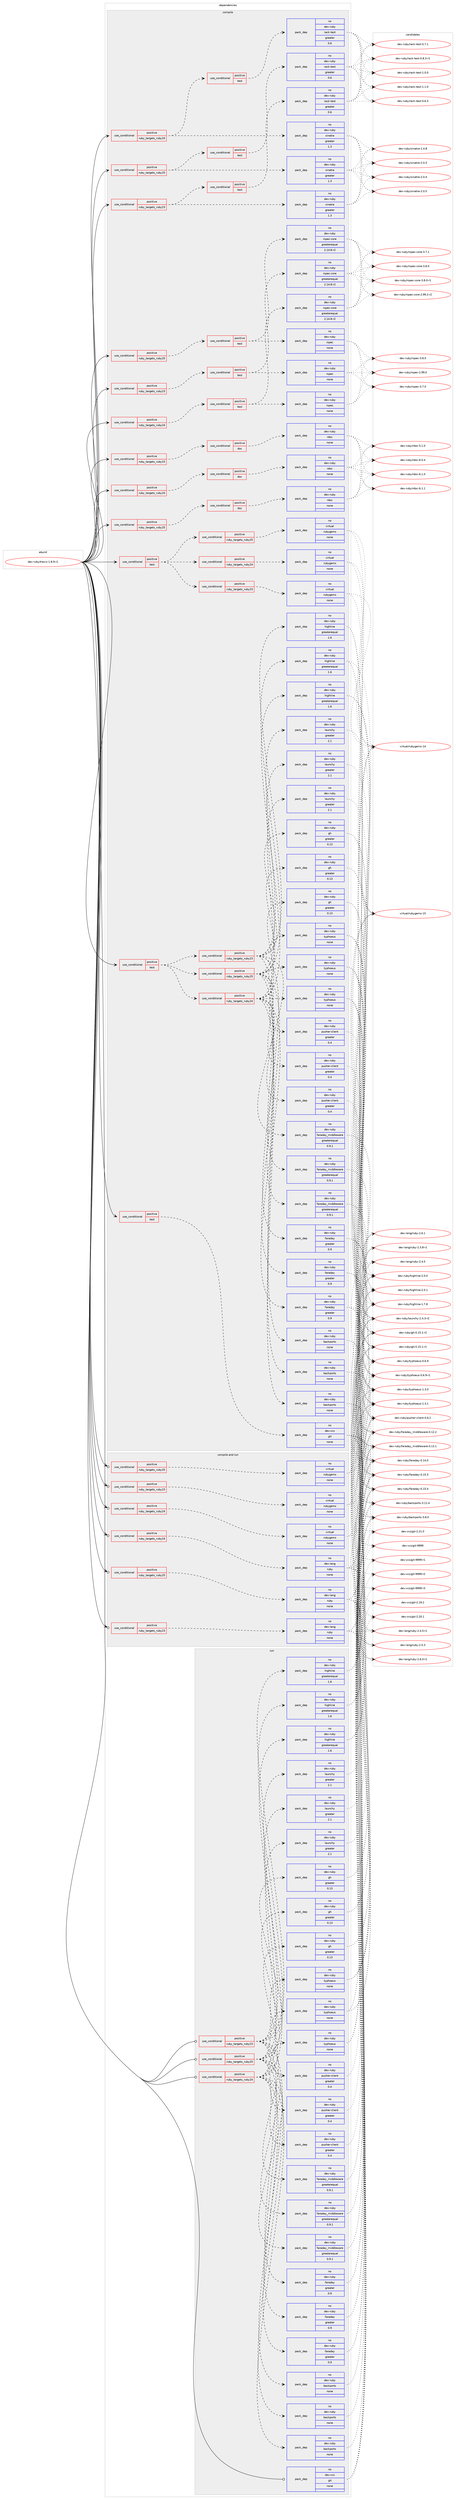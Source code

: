 digraph prolog {

# *************
# Graph options
# *************

newrank=true;
concentrate=true;
compound=true;
graph [rankdir=LR,fontname=Helvetica,fontsize=10,ranksep=1.5];#, ranksep=2.5, nodesep=0.2];
edge  [arrowhead=vee];
node  [fontname=Helvetica,fontsize=10];

# **********
# The ebuild
# **********

subgraph cluster_leftcol {
color=gray;
rank=same;
label=<<i>ebuild</i>>;
id [label="dev-ruby/travis-1.8.9-r1", color=red, width=4, href="../dev-ruby/travis-1.8.9-r1.svg"];
}

# ****************
# The dependencies
# ****************

subgraph cluster_midcol {
color=gray;
label=<<i>dependencies</i>>;
subgraph cluster_compile {
fillcolor="#eeeeee";
style=filled;
label=<<i>compile</i>>;
subgraph cond420844 {
dependency1534487 [label=<<TABLE BORDER="0" CELLBORDER="1" CELLSPACING="0" CELLPADDING="4"><TR><TD ROWSPAN="3" CELLPADDING="10">use_conditional</TD></TR><TR><TD>positive</TD></TR><TR><TD>ruby_targets_ruby23</TD></TR></TABLE>>, shape=none, color=red];
subgraph cond420845 {
dependency1534488 [label=<<TABLE BORDER="0" CELLBORDER="1" CELLSPACING="0" CELLPADDING="4"><TR><TD ROWSPAN="3" CELLPADDING="10">use_conditional</TD></TR><TR><TD>positive</TD></TR><TR><TD>doc</TD></TR></TABLE>>, shape=none, color=red];
subgraph pack1090127 {
dependency1534489 [label=<<TABLE BORDER="0" CELLBORDER="1" CELLSPACING="0" CELLPADDING="4" WIDTH="220"><TR><TD ROWSPAN="6" CELLPADDING="30">pack_dep</TD></TR><TR><TD WIDTH="110">no</TD></TR><TR><TD>dev-ruby</TD></TR><TR><TD>rdoc</TD></TR><TR><TD>none</TD></TR><TR><TD></TD></TR></TABLE>>, shape=none, color=blue];
}
dependency1534488:e -> dependency1534489:w [weight=20,style="dashed",arrowhead="vee"];
}
dependency1534487:e -> dependency1534488:w [weight=20,style="dashed",arrowhead="vee"];
}
id:e -> dependency1534487:w [weight=20,style="solid",arrowhead="vee"];
subgraph cond420846 {
dependency1534490 [label=<<TABLE BORDER="0" CELLBORDER="1" CELLSPACING="0" CELLPADDING="4"><TR><TD ROWSPAN="3" CELLPADDING="10">use_conditional</TD></TR><TR><TD>positive</TD></TR><TR><TD>ruby_targets_ruby23</TD></TR></TABLE>>, shape=none, color=red];
subgraph cond420847 {
dependency1534491 [label=<<TABLE BORDER="0" CELLBORDER="1" CELLSPACING="0" CELLPADDING="4"><TR><TD ROWSPAN="3" CELLPADDING="10">use_conditional</TD></TR><TR><TD>positive</TD></TR><TR><TD>test</TD></TR></TABLE>>, shape=none, color=red];
subgraph pack1090128 {
dependency1534492 [label=<<TABLE BORDER="0" CELLBORDER="1" CELLSPACING="0" CELLPADDING="4" WIDTH="220"><TR><TD ROWSPAN="6" CELLPADDING="30">pack_dep</TD></TR><TR><TD WIDTH="110">no</TD></TR><TR><TD>dev-ruby</TD></TR><TR><TD>rack-test</TD></TR><TR><TD>greater</TD></TR><TR><TD>0.6</TD></TR></TABLE>>, shape=none, color=blue];
}
dependency1534491:e -> dependency1534492:w [weight=20,style="dashed",arrowhead="vee"];
}
dependency1534490:e -> dependency1534491:w [weight=20,style="dashed",arrowhead="vee"];
subgraph pack1090129 {
dependency1534493 [label=<<TABLE BORDER="0" CELLBORDER="1" CELLSPACING="0" CELLPADDING="4" WIDTH="220"><TR><TD ROWSPAN="6" CELLPADDING="30">pack_dep</TD></TR><TR><TD WIDTH="110">no</TD></TR><TR><TD>dev-ruby</TD></TR><TR><TD>sinatra</TD></TR><TR><TD>greater</TD></TR><TR><TD>1.3</TD></TR></TABLE>>, shape=none, color=blue];
}
dependency1534490:e -> dependency1534493:w [weight=20,style="dashed",arrowhead="vee"];
}
id:e -> dependency1534490:w [weight=20,style="solid",arrowhead="vee"];
subgraph cond420848 {
dependency1534494 [label=<<TABLE BORDER="0" CELLBORDER="1" CELLSPACING="0" CELLPADDING="4"><TR><TD ROWSPAN="3" CELLPADDING="10">use_conditional</TD></TR><TR><TD>positive</TD></TR><TR><TD>ruby_targets_ruby23</TD></TR></TABLE>>, shape=none, color=red];
subgraph cond420849 {
dependency1534495 [label=<<TABLE BORDER="0" CELLBORDER="1" CELLSPACING="0" CELLPADDING="4"><TR><TD ROWSPAN="3" CELLPADDING="10">use_conditional</TD></TR><TR><TD>positive</TD></TR><TR><TD>test</TD></TR></TABLE>>, shape=none, color=red];
subgraph pack1090130 {
dependency1534496 [label=<<TABLE BORDER="0" CELLBORDER="1" CELLSPACING="0" CELLPADDING="4" WIDTH="220"><TR><TD ROWSPAN="6" CELLPADDING="30">pack_dep</TD></TR><TR><TD WIDTH="110">no</TD></TR><TR><TD>dev-ruby</TD></TR><TR><TD>rspec</TD></TR><TR><TD>none</TD></TR><TR><TD></TD></TR></TABLE>>, shape=none, color=blue];
}
dependency1534495:e -> dependency1534496:w [weight=20,style="dashed",arrowhead="vee"];
subgraph pack1090131 {
dependency1534497 [label=<<TABLE BORDER="0" CELLBORDER="1" CELLSPACING="0" CELLPADDING="4" WIDTH="220"><TR><TD ROWSPAN="6" CELLPADDING="30">pack_dep</TD></TR><TR><TD WIDTH="110">no</TD></TR><TR><TD>dev-ruby</TD></TR><TR><TD>rspec-core</TD></TR><TR><TD>greaterequal</TD></TR><TR><TD>2.14.8-r2</TD></TR></TABLE>>, shape=none, color=blue];
}
dependency1534495:e -> dependency1534497:w [weight=20,style="dashed",arrowhead="vee"];
}
dependency1534494:e -> dependency1534495:w [weight=20,style="dashed",arrowhead="vee"];
}
id:e -> dependency1534494:w [weight=20,style="solid",arrowhead="vee"];
subgraph cond420850 {
dependency1534498 [label=<<TABLE BORDER="0" CELLBORDER="1" CELLSPACING="0" CELLPADDING="4"><TR><TD ROWSPAN="3" CELLPADDING="10">use_conditional</TD></TR><TR><TD>positive</TD></TR><TR><TD>ruby_targets_ruby24</TD></TR></TABLE>>, shape=none, color=red];
subgraph cond420851 {
dependency1534499 [label=<<TABLE BORDER="0" CELLBORDER="1" CELLSPACING="0" CELLPADDING="4"><TR><TD ROWSPAN="3" CELLPADDING="10">use_conditional</TD></TR><TR><TD>positive</TD></TR><TR><TD>doc</TD></TR></TABLE>>, shape=none, color=red];
subgraph pack1090132 {
dependency1534500 [label=<<TABLE BORDER="0" CELLBORDER="1" CELLSPACING="0" CELLPADDING="4" WIDTH="220"><TR><TD ROWSPAN="6" CELLPADDING="30">pack_dep</TD></TR><TR><TD WIDTH="110">no</TD></TR><TR><TD>dev-ruby</TD></TR><TR><TD>rdoc</TD></TR><TR><TD>none</TD></TR><TR><TD></TD></TR></TABLE>>, shape=none, color=blue];
}
dependency1534499:e -> dependency1534500:w [weight=20,style="dashed",arrowhead="vee"];
}
dependency1534498:e -> dependency1534499:w [weight=20,style="dashed",arrowhead="vee"];
}
id:e -> dependency1534498:w [weight=20,style="solid",arrowhead="vee"];
subgraph cond420852 {
dependency1534501 [label=<<TABLE BORDER="0" CELLBORDER="1" CELLSPACING="0" CELLPADDING="4"><TR><TD ROWSPAN="3" CELLPADDING="10">use_conditional</TD></TR><TR><TD>positive</TD></TR><TR><TD>ruby_targets_ruby24</TD></TR></TABLE>>, shape=none, color=red];
subgraph cond420853 {
dependency1534502 [label=<<TABLE BORDER="0" CELLBORDER="1" CELLSPACING="0" CELLPADDING="4"><TR><TD ROWSPAN="3" CELLPADDING="10">use_conditional</TD></TR><TR><TD>positive</TD></TR><TR><TD>test</TD></TR></TABLE>>, shape=none, color=red];
subgraph pack1090133 {
dependency1534503 [label=<<TABLE BORDER="0" CELLBORDER="1" CELLSPACING="0" CELLPADDING="4" WIDTH="220"><TR><TD ROWSPAN="6" CELLPADDING="30">pack_dep</TD></TR><TR><TD WIDTH="110">no</TD></TR><TR><TD>dev-ruby</TD></TR><TR><TD>rack-test</TD></TR><TR><TD>greater</TD></TR><TR><TD>0.6</TD></TR></TABLE>>, shape=none, color=blue];
}
dependency1534502:e -> dependency1534503:w [weight=20,style="dashed",arrowhead="vee"];
}
dependency1534501:e -> dependency1534502:w [weight=20,style="dashed",arrowhead="vee"];
subgraph pack1090134 {
dependency1534504 [label=<<TABLE BORDER="0" CELLBORDER="1" CELLSPACING="0" CELLPADDING="4" WIDTH="220"><TR><TD ROWSPAN="6" CELLPADDING="30">pack_dep</TD></TR><TR><TD WIDTH="110">no</TD></TR><TR><TD>dev-ruby</TD></TR><TR><TD>sinatra</TD></TR><TR><TD>greater</TD></TR><TR><TD>1.3</TD></TR></TABLE>>, shape=none, color=blue];
}
dependency1534501:e -> dependency1534504:w [weight=20,style="dashed",arrowhead="vee"];
}
id:e -> dependency1534501:w [weight=20,style="solid",arrowhead="vee"];
subgraph cond420854 {
dependency1534505 [label=<<TABLE BORDER="0" CELLBORDER="1" CELLSPACING="0" CELLPADDING="4"><TR><TD ROWSPAN="3" CELLPADDING="10">use_conditional</TD></TR><TR><TD>positive</TD></TR><TR><TD>ruby_targets_ruby24</TD></TR></TABLE>>, shape=none, color=red];
subgraph cond420855 {
dependency1534506 [label=<<TABLE BORDER="0" CELLBORDER="1" CELLSPACING="0" CELLPADDING="4"><TR><TD ROWSPAN="3" CELLPADDING="10">use_conditional</TD></TR><TR><TD>positive</TD></TR><TR><TD>test</TD></TR></TABLE>>, shape=none, color=red];
subgraph pack1090135 {
dependency1534507 [label=<<TABLE BORDER="0" CELLBORDER="1" CELLSPACING="0" CELLPADDING="4" WIDTH="220"><TR><TD ROWSPAN="6" CELLPADDING="30">pack_dep</TD></TR><TR><TD WIDTH="110">no</TD></TR><TR><TD>dev-ruby</TD></TR><TR><TD>rspec</TD></TR><TR><TD>none</TD></TR><TR><TD></TD></TR></TABLE>>, shape=none, color=blue];
}
dependency1534506:e -> dependency1534507:w [weight=20,style="dashed",arrowhead="vee"];
subgraph pack1090136 {
dependency1534508 [label=<<TABLE BORDER="0" CELLBORDER="1" CELLSPACING="0" CELLPADDING="4" WIDTH="220"><TR><TD ROWSPAN="6" CELLPADDING="30">pack_dep</TD></TR><TR><TD WIDTH="110">no</TD></TR><TR><TD>dev-ruby</TD></TR><TR><TD>rspec-core</TD></TR><TR><TD>greaterequal</TD></TR><TR><TD>2.14.8-r2</TD></TR></TABLE>>, shape=none, color=blue];
}
dependency1534506:e -> dependency1534508:w [weight=20,style="dashed",arrowhead="vee"];
}
dependency1534505:e -> dependency1534506:w [weight=20,style="dashed",arrowhead="vee"];
}
id:e -> dependency1534505:w [weight=20,style="solid",arrowhead="vee"];
subgraph cond420856 {
dependency1534509 [label=<<TABLE BORDER="0" CELLBORDER="1" CELLSPACING="0" CELLPADDING="4"><TR><TD ROWSPAN="3" CELLPADDING="10">use_conditional</TD></TR><TR><TD>positive</TD></TR><TR><TD>ruby_targets_ruby25</TD></TR></TABLE>>, shape=none, color=red];
subgraph cond420857 {
dependency1534510 [label=<<TABLE BORDER="0" CELLBORDER="1" CELLSPACING="0" CELLPADDING="4"><TR><TD ROWSPAN="3" CELLPADDING="10">use_conditional</TD></TR><TR><TD>positive</TD></TR><TR><TD>doc</TD></TR></TABLE>>, shape=none, color=red];
subgraph pack1090137 {
dependency1534511 [label=<<TABLE BORDER="0" CELLBORDER="1" CELLSPACING="0" CELLPADDING="4" WIDTH="220"><TR><TD ROWSPAN="6" CELLPADDING="30">pack_dep</TD></TR><TR><TD WIDTH="110">no</TD></TR><TR><TD>dev-ruby</TD></TR><TR><TD>rdoc</TD></TR><TR><TD>none</TD></TR><TR><TD></TD></TR></TABLE>>, shape=none, color=blue];
}
dependency1534510:e -> dependency1534511:w [weight=20,style="dashed",arrowhead="vee"];
}
dependency1534509:e -> dependency1534510:w [weight=20,style="dashed",arrowhead="vee"];
}
id:e -> dependency1534509:w [weight=20,style="solid",arrowhead="vee"];
subgraph cond420858 {
dependency1534512 [label=<<TABLE BORDER="0" CELLBORDER="1" CELLSPACING="0" CELLPADDING="4"><TR><TD ROWSPAN="3" CELLPADDING="10">use_conditional</TD></TR><TR><TD>positive</TD></TR><TR><TD>ruby_targets_ruby25</TD></TR></TABLE>>, shape=none, color=red];
subgraph cond420859 {
dependency1534513 [label=<<TABLE BORDER="0" CELLBORDER="1" CELLSPACING="0" CELLPADDING="4"><TR><TD ROWSPAN="3" CELLPADDING="10">use_conditional</TD></TR><TR><TD>positive</TD></TR><TR><TD>test</TD></TR></TABLE>>, shape=none, color=red];
subgraph pack1090138 {
dependency1534514 [label=<<TABLE BORDER="0" CELLBORDER="1" CELLSPACING="0" CELLPADDING="4" WIDTH="220"><TR><TD ROWSPAN="6" CELLPADDING="30">pack_dep</TD></TR><TR><TD WIDTH="110">no</TD></TR><TR><TD>dev-ruby</TD></TR><TR><TD>rack-test</TD></TR><TR><TD>greater</TD></TR><TR><TD>0.6</TD></TR></TABLE>>, shape=none, color=blue];
}
dependency1534513:e -> dependency1534514:w [weight=20,style="dashed",arrowhead="vee"];
}
dependency1534512:e -> dependency1534513:w [weight=20,style="dashed",arrowhead="vee"];
subgraph pack1090139 {
dependency1534515 [label=<<TABLE BORDER="0" CELLBORDER="1" CELLSPACING="0" CELLPADDING="4" WIDTH="220"><TR><TD ROWSPAN="6" CELLPADDING="30">pack_dep</TD></TR><TR><TD WIDTH="110">no</TD></TR><TR><TD>dev-ruby</TD></TR><TR><TD>sinatra</TD></TR><TR><TD>greater</TD></TR><TR><TD>1.3</TD></TR></TABLE>>, shape=none, color=blue];
}
dependency1534512:e -> dependency1534515:w [weight=20,style="dashed",arrowhead="vee"];
}
id:e -> dependency1534512:w [weight=20,style="solid",arrowhead="vee"];
subgraph cond420860 {
dependency1534516 [label=<<TABLE BORDER="0" CELLBORDER="1" CELLSPACING="0" CELLPADDING="4"><TR><TD ROWSPAN="3" CELLPADDING="10">use_conditional</TD></TR><TR><TD>positive</TD></TR><TR><TD>ruby_targets_ruby25</TD></TR></TABLE>>, shape=none, color=red];
subgraph cond420861 {
dependency1534517 [label=<<TABLE BORDER="0" CELLBORDER="1" CELLSPACING="0" CELLPADDING="4"><TR><TD ROWSPAN="3" CELLPADDING="10">use_conditional</TD></TR><TR><TD>positive</TD></TR><TR><TD>test</TD></TR></TABLE>>, shape=none, color=red];
subgraph pack1090140 {
dependency1534518 [label=<<TABLE BORDER="0" CELLBORDER="1" CELLSPACING="0" CELLPADDING="4" WIDTH="220"><TR><TD ROWSPAN="6" CELLPADDING="30">pack_dep</TD></TR><TR><TD WIDTH="110">no</TD></TR><TR><TD>dev-ruby</TD></TR><TR><TD>rspec</TD></TR><TR><TD>none</TD></TR><TR><TD></TD></TR></TABLE>>, shape=none, color=blue];
}
dependency1534517:e -> dependency1534518:w [weight=20,style="dashed",arrowhead="vee"];
subgraph pack1090141 {
dependency1534519 [label=<<TABLE BORDER="0" CELLBORDER="1" CELLSPACING="0" CELLPADDING="4" WIDTH="220"><TR><TD ROWSPAN="6" CELLPADDING="30">pack_dep</TD></TR><TR><TD WIDTH="110">no</TD></TR><TR><TD>dev-ruby</TD></TR><TR><TD>rspec-core</TD></TR><TR><TD>greaterequal</TD></TR><TR><TD>2.14.8-r2</TD></TR></TABLE>>, shape=none, color=blue];
}
dependency1534517:e -> dependency1534519:w [weight=20,style="dashed",arrowhead="vee"];
}
dependency1534516:e -> dependency1534517:w [weight=20,style="dashed",arrowhead="vee"];
}
id:e -> dependency1534516:w [weight=20,style="solid",arrowhead="vee"];
subgraph cond420862 {
dependency1534520 [label=<<TABLE BORDER="0" CELLBORDER="1" CELLSPACING="0" CELLPADDING="4"><TR><TD ROWSPAN="3" CELLPADDING="10">use_conditional</TD></TR><TR><TD>positive</TD></TR><TR><TD>test</TD></TR></TABLE>>, shape=none, color=red];
subgraph cond420863 {
dependency1534521 [label=<<TABLE BORDER="0" CELLBORDER="1" CELLSPACING="0" CELLPADDING="4"><TR><TD ROWSPAN="3" CELLPADDING="10">use_conditional</TD></TR><TR><TD>positive</TD></TR><TR><TD>ruby_targets_ruby23</TD></TR></TABLE>>, shape=none, color=red];
subgraph pack1090142 {
dependency1534522 [label=<<TABLE BORDER="0" CELLBORDER="1" CELLSPACING="0" CELLPADDING="4" WIDTH="220"><TR><TD ROWSPAN="6" CELLPADDING="30">pack_dep</TD></TR><TR><TD WIDTH="110">no</TD></TR><TR><TD>dev-ruby</TD></TR><TR><TD>backports</TD></TR><TR><TD>none</TD></TR><TR><TD></TD></TR></TABLE>>, shape=none, color=blue];
}
dependency1534521:e -> dependency1534522:w [weight=20,style="dashed",arrowhead="vee"];
subgraph pack1090143 {
dependency1534523 [label=<<TABLE BORDER="0" CELLBORDER="1" CELLSPACING="0" CELLPADDING="4" WIDTH="220"><TR><TD ROWSPAN="6" CELLPADDING="30">pack_dep</TD></TR><TR><TD WIDTH="110">no</TD></TR><TR><TD>dev-ruby</TD></TR><TR><TD>faraday</TD></TR><TR><TD>greater</TD></TR><TR><TD>0.9</TD></TR></TABLE>>, shape=none, color=blue];
}
dependency1534521:e -> dependency1534523:w [weight=20,style="dashed",arrowhead="vee"];
subgraph pack1090144 {
dependency1534524 [label=<<TABLE BORDER="0" CELLBORDER="1" CELLSPACING="0" CELLPADDING="4" WIDTH="220"><TR><TD ROWSPAN="6" CELLPADDING="30">pack_dep</TD></TR><TR><TD WIDTH="110">no</TD></TR><TR><TD>dev-ruby</TD></TR><TR><TD>faraday_middleware</TD></TR><TR><TD>greaterequal</TD></TR><TR><TD>0.9.1</TD></TR></TABLE>>, shape=none, color=blue];
}
dependency1534521:e -> dependency1534524:w [weight=20,style="dashed",arrowhead="vee"];
subgraph pack1090145 {
dependency1534525 [label=<<TABLE BORDER="0" CELLBORDER="1" CELLSPACING="0" CELLPADDING="4" WIDTH="220"><TR><TD ROWSPAN="6" CELLPADDING="30">pack_dep</TD></TR><TR><TD WIDTH="110">no</TD></TR><TR><TD>dev-ruby</TD></TR><TR><TD>gh</TD></TR><TR><TD>greater</TD></TR><TR><TD>0.13</TD></TR></TABLE>>, shape=none, color=blue];
}
dependency1534521:e -> dependency1534525:w [weight=20,style="dashed",arrowhead="vee"];
subgraph pack1090146 {
dependency1534526 [label=<<TABLE BORDER="0" CELLBORDER="1" CELLSPACING="0" CELLPADDING="4" WIDTH="220"><TR><TD ROWSPAN="6" CELLPADDING="30">pack_dep</TD></TR><TR><TD WIDTH="110">no</TD></TR><TR><TD>dev-ruby</TD></TR><TR><TD>highline</TD></TR><TR><TD>greaterequal</TD></TR><TR><TD>1.6</TD></TR></TABLE>>, shape=none, color=blue];
}
dependency1534521:e -> dependency1534526:w [weight=20,style="dashed",arrowhead="vee"];
subgraph pack1090147 {
dependency1534527 [label=<<TABLE BORDER="0" CELLBORDER="1" CELLSPACING="0" CELLPADDING="4" WIDTH="220"><TR><TD ROWSPAN="6" CELLPADDING="30">pack_dep</TD></TR><TR><TD WIDTH="110">no</TD></TR><TR><TD>dev-ruby</TD></TR><TR><TD>launchy</TD></TR><TR><TD>greater</TD></TR><TR><TD>2.1</TD></TR></TABLE>>, shape=none, color=blue];
}
dependency1534521:e -> dependency1534527:w [weight=20,style="dashed",arrowhead="vee"];
subgraph pack1090148 {
dependency1534528 [label=<<TABLE BORDER="0" CELLBORDER="1" CELLSPACING="0" CELLPADDING="4" WIDTH="220"><TR><TD ROWSPAN="6" CELLPADDING="30">pack_dep</TD></TR><TR><TD WIDTH="110">no</TD></TR><TR><TD>dev-ruby</TD></TR><TR><TD>pusher-client</TD></TR><TR><TD>greater</TD></TR><TR><TD>0.4</TD></TR></TABLE>>, shape=none, color=blue];
}
dependency1534521:e -> dependency1534528:w [weight=20,style="dashed",arrowhead="vee"];
subgraph pack1090149 {
dependency1534529 [label=<<TABLE BORDER="0" CELLBORDER="1" CELLSPACING="0" CELLPADDING="4" WIDTH="220"><TR><TD ROWSPAN="6" CELLPADDING="30">pack_dep</TD></TR><TR><TD WIDTH="110">no</TD></TR><TR><TD>dev-ruby</TD></TR><TR><TD>typhoeus</TD></TR><TR><TD>none</TD></TR><TR><TD></TD></TR></TABLE>>, shape=none, color=blue];
}
dependency1534521:e -> dependency1534529:w [weight=20,style="dashed",arrowhead="vee"];
}
dependency1534520:e -> dependency1534521:w [weight=20,style="dashed",arrowhead="vee"];
subgraph cond420864 {
dependency1534530 [label=<<TABLE BORDER="0" CELLBORDER="1" CELLSPACING="0" CELLPADDING="4"><TR><TD ROWSPAN="3" CELLPADDING="10">use_conditional</TD></TR><TR><TD>positive</TD></TR><TR><TD>ruby_targets_ruby24</TD></TR></TABLE>>, shape=none, color=red];
subgraph pack1090150 {
dependency1534531 [label=<<TABLE BORDER="0" CELLBORDER="1" CELLSPACING="0" CELLPADDING="4" WIDTH="220"><TR><TD ROWSPAN="6" CELLPADDING="30">pack_dep</TD></TR><TR><TD WIDTH="110">no</TD></TR><TR><TD>dev-ruby</TD></TR><TR><TD>backports</TD></TR><TR><TD>none</TD></TR><TR><TD></TD></TR></TABLE>>, shape=none, color=blue];
}
dependency1534530:e -> dependency1534531:w [weight=20,style="dashed",arrowhead="vee"];
subgraph pack1090151 {
dependency1534532 [label=<<TABLE BORDER="0" CELLBORDER="1" CELLSPACING="0" CELLPADDING="4" WIDTH="220"><TR><TD ROWSPAN="6" CELLPADDING="30">pack_dep</TD></TR><TR><TD WIDTH="110">no</TD></TR><TR><TD>dev-ruby</TD></TR><TR><TD>faraday</TD></TR><TR><TD>greater</TD></TR><TR><TD>0.9</TD></TR></TABLE>>, shape=none, color=blue];
}
dependency1534530:e -> dependency1534532:w [weight=20,style="dashed",arrowhead="vee"];
subgraph pack1090152 {
dependency1534533 [label=<<TABLE BORDER="0" CELLBORDER="1" CELLSPACING="0" CELLPADDING="4" WIDTH="220"><TR><TD ROWSPAN="6" CELLPADDING="30">pack_dep</TD></TR><TR><TD WIDTH="110">no</TD></TR><TR><TD>dev-ruby</TD></TR><TR><TD>faraday_middleware</TD></TR><TR><TD>greaterequal</TD></TR><TR><TD>0.9.1</TD></TR></TABLE>>, shape=none, color=blue];
}
dependency1534530:e -> dependency1534533:w [weight=20,style="dashed",arrowhead="vee"];
subgraph pack1090153 {
dependency1534534 [label=<<TABLE BORDER="0" CELLBORDER="1" CELLSPACING="0" CELLPADDING="4" WIDTH="220"><TR><TD ROWSPAN="6" CELLPADDING="30">pack_dep</TD></TR><TR><TD WIDTH="110">no</TD></TR><TR><TD>dev-ruby</TD></TR><TR><TD>gh</TD></TR><TR><TD>greater</TD></TR><TR><TD>0.13</TD></TR></TABLE>>, shape=none, color=blue];
}
dependency1534530:e -> dependency1534534:w [weight=20,style="dashed",arrowhead="vee"];
subgraph pack1090154 {
dependency1534535 [label=<<TABLE BORDER="0" CELLBORDER="1" CELLSPACING="0" CELLPADDING="4" WIDTH="220"><TR><TD ROWSPAN="6" CELLPADDING="30">pack_dep</TD></TR><TR><TD WIDTH="110">no</TD></TR><TR><TD>dev-ruby</TD></TR><TR><TD>highline</TD></TR><TR><TD>greaterequal</TD></TR><TR><TD>1.6</TD></TR></TABLE>>, shape=none, color=blue];
}
dependency1534530:e -> dependency1534535:w [weight=20,style="dashed",arrowhead="vee"];
subgraph pack1090155 {
dependency1534536 [label=<<TABLE BORDER="0" CELLBORDER="1" CELLSPACING="0" CELLPADDING="4" WIDTH="220"><TR><TD ROWSPAN="6" CELLPADDING="30">pack_dep</TD></TR><TR><TD WIDTH="110">no</TD></TR><TR><TD>dev-ruby</TD></TR><TR><TD>launchy</TD></TR><TR><TD>greater</TD></TR><TR><TD>2.1</TD></TR></TABLE>>, shape=none, color=blue];
}
dependency1534530:e -> dependency1534536:w [weight=20,style="dashed",arrowhead="vee"];
subgraph pack1090156 {
dependency1534537 [label=<<TABLE BORDER="0" CELLBORDER="1" CELLSPACING="0" CELLPADDING="4" WIDTH="220"><TR><TD ROWSPAN="6" CELLPADDING="30">pack_dep</TD></TR><TR><TD WIDTH="110">no</TD></TR><TR><TD>dev-ruby</TD></TR><TR><TD>pusher-client</TD></TR><TR><TD>greater</TD></TR><TR><TD>0.4</TD></TR></TABLE>>, shape=none, color=blue];
}
dependency1534530:e -> dependency1534537:w [weight=20,style="dashed",arrowhead="vee"];
subgraph pack1090157 {
dependency1534538 [label=<<TABLE BORDER="0" CELLBORDER="1" CELLSPACING="0" CELLPADDING="4" WIDTH="220"><TR><TD ROWSPAN="6" CELLPADDING="30">pack_dep</TD></TR><TR><TD WIDTH="110">no</TD></TR><TR><TD>dev-ruby</TD></TR><TR><TD>typhoeus</TD></TR><TR><TD>none</TD></TR><TR><TD></TD></TR></TABLE>>, shape=none, color=blue];
}
dependency1534530:e -> dependency1534538:w [weight=20,style="dashed",arrowhead="vee"];
}
dependency1534520:e -> dependency1534530:w [weight=20,style="dashed",arrowhead="vee"];
subgraph cond420865 {
dependency1534539 [label=<<TABLE BORDER="0" CELLBORDER="1" CELLSPACING="0" CELLPADDING="4"><TR><TD ROWSPAN="3" CELLPADDING="10">use_conditional</TD></TR><TR><TD>positive</TD></TR><TR><TD>ruby_targets_ruby25</TD></TR></TABLE>>, shape=none, color=red];
subgraph pack1090158 {
dependency1534540 [label=<<TABLE BORDER="0" CELLBORDER="1" CELLSPACING="0" CELLPADDING="4" WIDTH="220"><TR><TD ROWSPAN="6" CELLPADDING="30">pack_dep</TD></TR><TR><TD WIDTH="110">no</TD></TR><TR><TD>dev-ruby</TD></TR><TR><TD>backports</TD></TR><TR><TD>none</TD></TR><TR><TD></TD></TR></TABLE>>, shape=none, color=blue];
}
dependency1534539:e -> dependency1534540:w [weight=20,style="dashed",arrowhead="vee"];
subgraph pack1090159 {
dependency1534541 [label=<<TABLE BORDER="0" CELLBORDER="1" CELLSPACING="0" CELLPADDING="4" WIDTH="220"><TR><TD ROWSPAN="6" CELLPADDING="30">pack_dep</TD></TR><TR><TD WIDTH="110">no</TD></TR><TR><TD>dev-ruby</TD></TR><TR><TD>faraday</TD></TR><TR><TD>greater</TD></TR><TR><TD>0.9</TD></TR></TABLE>>, shape=none, color=blue];
}
dependency1534539:e -> dependency1534541:w [weight=20,style="dashed",arrowhead="vee"];
subgraph pack1090160 {
dependency1534542 [label=<<TABLE BORDER="0" CELLBORDER="1" CELLSPACING="0" CELLPADDING="4" WIDTH="220"><TR><TD ROWSPAN="6" CELLPADDING="30">pack_dep</TD></TR><TR><TD WIDTH="110">no</TD></TR><TR><TD>dev-ruby</TD></TR><TR><TD>faraday_middleware</TD></TR><TR><TD>greaterequal</TD></TR><TR><TD>0.9.1</TD></TR></TABLE>>, shape=none, color=blue];
}
dependency1534539:e -> dependency1534542:w [weight=20,style="dashed",arrowhead="vee"];
subgraph pack1090161 {
dependency1534543 [label=<<TABLE BORDER="0" CELLBORDER="1" CELLSPACING="0" CELLPADDING="4" WIDTH="220"><TR><TD ROWSPAN="6" CELLPADDING="30">pack_dep</TD></TR><TR><TD WIDTH="110">no</TD></TR><TR><TD>dev-ruby</TD></TR><TR><TD>gh</TD></TR><TR><TD>greater</TD></TR><TR><TD>0.13</TD></TR></TABLE>>, shape=none, color=blue];
}
dependency1534539:e -> dependency1534543:w [weight=20,style="dashed",arrowhead="vee"];
subgraph pack1090162 {
dependency1534544 [label=<<TABLE BORDER="0" CELLBORDER="1" CELLSPACING="0" CELLPADDING="4" WIDTH="220"><TR><TD ROWSPAN="6" CELLPADDING="30">pack_dep</TD></TR><TR><TD WIDTH="110">no</TD></TR><TR><TD>dev-ruby</TD></TR><TR><TD>highline</TD></TR><TR><TD>greaterequal</TD></TR><TR><TD>1.6</TD></TR></TABLE>>, shape=none, color=blue];
}
dependency1534539:e -> dependency1534544:w [weight=20,style="dashed",arrowhead="vee"];
subgraph pack1090163 {
dependency1534545 [label=<<TABLE BORDER="0" CELLBORDER="1" CELLSPACING="0" CELLPADDING="4" WIDTH="220"><TR><TD ROWSPAN="6" CELLPADDING="30">pack_dep</TD></TR><TR><TD WIDTH="110">no</TD></TR><TR><TD>dev-ruby</TD></TR><TR><TD>launchy</TD></TR><TR><TD>greater</TD></TR><TR><TD>2.1</TD></TR></TABLE>>, shape=none, color=blue];
}
dependency1534539:e -> dependency1534545:w [weight=20,style="dashed",arrowhead="vee"];
subgraph pack1090164 {
dependency1534546 [label=<<TABLE BORDER="0" CELLBORDER="1" CELLSPACING="0" CELLPADDING="4" WIDTH="220"><TR><TD ROWSPAN="6" CELLPADDING="30">pack_dep</TD></TR><TR><TD WIDTH="110">no</TD></TR><TR><TD>dev-ruby</TD></TR><TR><TD>pusher-client</TD></TR><TR><TD>greater</TD></TR><TR><TD>0.4</TD></TR></TABLE>>, shape=none, color=blue];
}
dependency1534539:e -> dependency1534546:w [weight=20,style="dashed",arrowhead="vee"];
subgraph pack1090165 {
dependency1534547 [label=<<TABLE BORDER="0" CELLBORDER="1" CELLSPACING="0" CELLPADDING="4" WIDTH="220"><TR><TD ROWSPAN="6" CELLPADDING="30">pack_dep</TD></TR><TR><TD WIDTH="110">no</TD></TR><TR><TD>dev-ruby</TD></TR><TR><TD>typhoeus</TD></TR><TR><TD>none</TD></TR><TR><TD></TD></TR></TABLE>>, shape=none, color=blue];
}
dependency1534539:e -> dependency1534547:w [weight=20,style="dashed",arrowhead="vee"];
}
dependency1534520:e -> dependency1534539:w [weight=20,style="dashed",arrowhead="vee"];
}
id:e -> dependency1534520:w [weight=20,style="solid",arrowhead="vee"];
subgraph cond420866 {
dependency1534548 [label=<<TABLE BORDER="0" CELLBORDER="1" CELLSPACING="0" CELLPADDING="4"><TR><TD ROWSPAN="3" CELLPADDING="10">use_conditional</TD></TR><TR><TD>positive</TD></TR><TR><TD>test</TD></TR></TABLE>>, shape=none, color=red];
subgraph cond420867 {
dependency1534549 [label=<<TABLE BORDER="0" CELLBORDER="1" CELLSPACING="0" CELLPADDING="4"><TR><TD ROWSPAN="3" CELLPADDING="10">use_conditional</TD></TR><TR><TD>positive</TD></TR><TR><TD>ruby_targets_ruby23</TD></TR></TABLE>>, shape=none, color=red];
subgraph pack1090166 {
dependency1534550 [label=<<TABLE BORDER="0" CELLBORDER="1" CELLSPACING="0" CELLPADDING="4" WIDTH="220"><TR><TD ROWSPAN="6" CELLPADDING="30">pack_dep</TD></TR><TR><TD WIDTH="110">no</TD></TR><TR><TD>virtual</TD></TR><TR><TD>rubygems</TD></TR><TR><TD>none</TD></TR><TR><TD></TD></TR></TABLE>>, shape=none, color=blue];
}
dependency1534549:e -> dependency1534550:w [weight=20,style="dashed",arrowhead="vee"];
}
dependency1534548:e -> dependency1534549:w [weight=20,style="dashed",arrowhead="vee"];
subgraph cond420868 {
dependency1534551 [label=<<TABLE BORDER="0" CELLBORDER="1" CELLSPACING="0" CELLPADDING="4"><TR><TD ROWSPAN="3" CELLPADDING="10">use_conditional</TD></TR><TR><TD>positive</TD></TR><TR><TD>ruby_targets_ruby24</TD></TR></TABLE>>, shape=none, color=red];
subgraph pack1090167 {
dependency1534552 [label=<<TABLE BORDER="0" CELLBORDER="1" CELLSPACING="0" CELLPADDING="4" WIDTH="220"><TR><TD ROWSPAN="6" CELLPADDING="30">pack_dep</TD></TR><TR><TD WIDTH="110">no</TD></TR><TR><TD>virtual</TD></TR><TR><TD>rubygems</TD></TR><TR><TD>none</TD></TR><TR><TD></TD></TR></TABLE>>, shape=none, color=blue];
}
dependency1534551:e -> dependency1534552:w [weight=20,style="dashed",arrowhead="vee"];
}
dependency1534548:e -> dependency1534551:w [weight=20,style="dashed",arrowhead="vee"];
subgraph cond420869 {
dependency1534553 [label=<<TABLE BORDER="0" CELLBORDER="1" CELLSPACING="0" CELLPADDING="4"><TR><TD ROWSPAN="3" CELLPADDING="10">use_conditional</TD></TR><TR><TD>positive</TD></TR><TR><TD>ruby_targets_ruby25</TD></TR></TABLE>>, shape=none, color=red];
subgraph pack1090168 {
dependency1534554 [label=<<TABLE BORDER="0" CELLBORDER="1" CELLSPACING="0" CELLPADDING="4" WIDTH="220"><TR><TD ROWSPAN="6" CELLPADDING="30">pack_dep</TD></TR><TR><TD WIDTH="110">no</TD></TR><TR><TD>virtual</TD></TR><TR><TD>rubygems</TD></TR><TR><TD>none</TD></TR><TR><TD></TD></TR></TABLE>>, shape=none, color=blue];
}
dependency1534553:e -> dependency1534554:w [weight=20,style="dashed",arrowhead="vee"];
}
dependency1534548:e -> dependency1534553:w [weight=20,style="dashed",arrowhead="vee"];
}
id:e -> dependency1534548:w [weight=20,style="solid",arrowhead="vee"];
subgraph cond420870 {
dependency1534555 [label=<<TABLE BORDER="0" CELLBORDER="1" CELLSPACING="0" CELLPADDING="4"><TR><TD ROWSPAN="3" CELLPADDING="10">use_conditional</TD></TR><TR><TD>positive</TD></TR><TR><TD>test</TD></TR></TABLE>>, shape=none, color=red];
subgraph pack1090169 {
dependency1534556 [label=<<TABLE BORDER="0" CELLBORDER="1" CELLSPACING="0" CELLPADDING="4" WIDTH="220"><TR><TD ROWSPAN="6" CELLPADDING="30">pack_dep</TD></TR><TR><TD WIDTH="110">no</TD></TR><TR><TD>dev-vcs</TD></TR><TR><TD>git</TD></TR><TR><TD>none</TD></TR><TR><TD></TD></TR></TABLE>>, shape=none, color=blue];
}
dependency1534555:e -> dependency1534556:w [weight=20,style="dashed",arrowhead="vee"];
}
id:e -> dependency1534555:w [weight=20,style="solid",arrowhead="vee"];
}
subgraph cluster_compileandrun {
fillcolor="#eeeeee";
style=filled;
label=<<i>compile and run</i>>;
subgraph cond420871 {
dependency1534557 [label=<<TABLE BORDER="0" CELLBORDER="1" CELLSPACING="0" CELLPADDING="4"><TR><TD ROWSPAN="3" CELLPADDING="10">use_conditional</TD></TR><TR><TD>positive</TD></TR><TR><TD>ruby_targets_ruby23</TD></TR></TABLE>>, shape=none, color=red];
subgraph pack1090170 {
dependency1534558 [label=<<TABLE BORDER="0" CELLBORDER="1" CELLSPACING="0" CELLPADDING="4" WIDTH="220"><TR><TD ROWSPAN="6" CELLPADDING="30">pack_dep</TD></TR><TR><TD WIDTH="110">no</TD></TR><TR><TD>dev-lang</TD></TR><TR><TD>ruby</TD></TR><TR><TD>none</TD></TR><TR><TD></TD></TR></TABLE>>, shape=none, color=blue];
}
dependency1534557:e -> dependency1534558:w [weight=20,style="dashed",arrowhead="vee"];
}
id:e -> dependency1534557:w [weight=20,style="solid",arrowhead="odotvee"];
subgraph cond420872 {
dependency1534559 [label=<<TABLE BORDER="0" CELLBORDER="1" CELLSPACING="0" CELLPADDING="4"><TR><TD ROWSPAN="3" CELLPADDING="10">use_conditional</TD></TR><TR><TD>positive</TD></TR><TR><TD>ruby_targets_ruby23</TD></TR></TABLE>>, shape=none, color=red];
subgraph pack1090171 {
dependency1534560 [label=<<TABLE BORDER="0" CELLBORDER="1" CELLSPACING="0" CELLPADDING="4" WIDTH="220"><TR><TD ROWSPAN="6" CELLPADDING="30">pack_dep</TD></TR><TR><TD WIDTH="110">no</TD></TR><TR><TD>virtual</TD></TR><TR><TD>rubygems</TD></TR><TR><TD>none</TD></TR><TR><TD></TD></TR></TABLE>>, shape=none, color=blue];
}
dependency1534559:e -> dependency1534560:w [weight=20,style="dashed",arrowhead="vee"];
}
id:e -> dependency1534559:w [weight=20,style="solid",arrowhead="odotvee"];
subgraph cond420873 {
dependency1534561 [label=<<TABLE BORDER="0" CELLBORDER="1" CELLSPACING="0" CELLPADDING="4"><TR><TD ROWSPAN="3" CELLPADDING="10">use_conditional</TD></TR><TR><TD>positive</TD></TR><TR><TD>ruby_targets_ruby24</TD></TR></TABLE>>, shape=none, color=red];
subgraph pack1090172 {
dependency1534562 [label=<<TABLE BORDER="0" CELLBORDER="1" CELLSPACING="0" CELLPADDING="4" WIDTH="220"><TR><TD ROWSPAN="6" CELLPADDING="30">pack_dep</TD></TR><TR><TD WIDTH="110">no</TD></TR><TR><TD>dev-lang</TD></TR><TR><TD>ruby</TD></TR><TR><TD>none</TD></TR><TR><TD></TD></TR></TABLE>>, shape=none, color=blue];
}
dependency1534561:e -> dependency1534562:w [weight=20,style="dashed",arrowhead="vee"];
}
id:e -> dependency1534561:w [weight=20,style="solid",arrowhead="odotvee"];
subgraph cond420874 {
dependency1534563 [label=<<TABLE BORDER="0" CELLBORDER="1" CELLSPACING="0" CELLPADDING="4"><TR><TD ROWSPAN="3" CELLPADDING="10">use_conditional</TD></TR><TR><TD>positive</TD></TR><TR><TD>ruby_targets_ruby24</TD></TR></TABLE>>, shape=none, color=red];
subgraph pack1090173 {
dependency1534564 [label=<<TABLE BORDER="0" CELLBORDER="1" CELLSPACING="0" CELLPADDING="4" WIDTH="220"><TR><TD ROWSPAN="6" CELLPADDING="30">pack_dep</TD></TR><TR><TD WIDTH="110">no</TD></TR><TR><TD>virtual</TD></TR><TR><TD>rubygems</TD></TR><TR><TD>none</TD></TR><TR><TD></TD></TR></TABLE>>, shape=none, color=blue];
}
dependency1534563:e -> dependency1534564:w [weight=20,style="dashed",arrowhead="vee"];
}
id:e -> dependency1534563:w [weight=20,style="solid",arrowhead="odotvee"];
subgraph cond420875 {
dependency1534565 [label=<<TABLE BORDER="0" CELLBORDER="1" CELLSPACING="0" CELLPADDING="4"><TR><TD ROWSPAN="3" CELLPADDING="10">use_conditional</TD></TR><TR><TD>positive</TD></TR><TR><TD>ruby_targets_ruby25</TD></TR></TABLE>>, shape=none, color=red];
subgraph pack1090174 {
dependency1534566 [label=<<TABLE BORDER="0" CELLBORDER="1" CELLSPACING="0" CELLPADDING="4" WIDTH="220"><TR><TD ROWSPAN="6" CELLPADDING="30">pack_dep</TD></TR><TR><TD WIDTH="110">no</TD></TR><TR><TD>dev-lang</TD></TR><TR><TD>ruby</TD></TR><TR><TD>none</TD></TR><TR><TD></TD></TR></TABLE>>, shape=none, color=blue];
}
dependency1534565:e -> dependency1534566:w [weight=20,style="dashed",arrowhead="vee"];
}
id:e -> dependency1534565:w [weight=20,style="solid",arrowhead="odotvee"];
subgraph cond420876 {
dependency1534567 [label=<<TABLE BORDER="0" CELLBORDER="1" CELLSPACING="0" CELLPADDING="4"><TR><TD ROWSPAN="3" CELLPADDING="10">use_conditional</TD></TR><TR><TD>positive</TD></TR><TR><TD>ruby_targets_ruby25</TD></TR></TABLE>>, shape=none, color=red];
subgraph pack1090175 {
dependency1534568 [label=<<TABLE BORDER="0" CELLBORDER="1" CELLSPACING="0" CELLPADDING="4" WIDTH="220"><TR><TD ROWSPAN="6" CELLPADDING="30">pack_dep</TD></TR><TR><TD WIDTH="110">no</TD></TR><TR><TD>virtual</TD></TR><TR><TD>rubygems</TD></TR><TR><TD>none</TD></TR><TR><TD></TD></TR></TABLE>>, shape=none, color=blue];
}
dependency1534567:e -> dependency1534568:w [weight=20,style="dashed",arrowhead="vee"];
}
id:e -> dependency1534567:w [weight=20,style="solid",arrowhead="odotvee"];
}
subgraph cluster_run {
fillcolor="#eeeeee";
style=filled;
label=<<i>run</i>>;
subgraph cond420877 {
dependency1534569 [label=<<TABLE BORDER="0" CELLBORDER="1" CELLSPACING="0" CELLPADDING="4"><TR><TD ROWSPAN="3" CELLPADDING="10">use_conditional</TD></TR><TR><TD>positive</TD></TR><TR><TD>ruby_targets_ruby23</TD></TR></TABLE>>, shape=none, color=red];
subgraph pack1090176 {
dependency1534570 [label=<<TABLE BORDER="0" CELLBORDER="1" CELLSPACING="0" CELLPADDING="4" WIDTH="220"><TR><TD ROWSPAN="6" CELLPADDING="30">pack_dep</TD></TR><TR><TD WIDTH="110">no</TD></TR><TR><TD>dev-ruby</TD></TR><TR><TD>backports</TD></TR><TR><TD>none</TD></TR><TR><TD></TD></TR></TABLE>>, shape=none, color=blue];
}
dependency1534569:e -> dependency1534570:w [weight=20,style="dashed",arrowhead="vee"];
subgraph pack1090177 {
dependency1534571 [label=<<TABLE BORDER="0" CELLBORDER="1" CELLSPACING="0" CELLPADDING="4" WIDTH="220"><TR><TD ROWSPAN="6" CELLPADDING="30">pack_dep</TD></TR><TR><TD WIDTH="110">no</TD></TR><TR><TD>dev-ruby</TD></TR><TR><TD>faraday</TD></TR><TR><TD>greater</TD></TR><TR><TD>0.9</TD></TR></TABLE>>, shape=none, color=blue];
}
dependency1534569:e -> dependency1534571:w [weight=20,style="dashed",arrowhead="vee"];
subgraph pack1090178 {
dependency1534572 [label=<<TABLE BORDER="0" CELLBORDER="1" CELLSPACING="0" CELLPADDING="4" WIDTH="220"><TR><TD ROWSPAN="6" CELLPADDING="30">pack_dep</TD></TR><TR><TD WIDTH="110">no</TD></TR><TR><TD>dev-ruby</TD></TR><TR><TD>faraday_middleware</TD></TR><TR><TD>greaterequal</TD></TR><TR><TD>0.9.1</TD></TR></TABLE>>, shape=none, color=blue];
}
dependency1534569:e -> dependency1534572:w [weight=20,style="dashed",arrowhead="vee"];
subgraph pack1090179 {
dependency1534573 [label=<<TABLE BORDER="0" CELLBORDER="1" CELLSPACING="0" CELLPADDING="4" WIDTH="220"><TR><TD ROWSPAN="6" CELLPADDING="30">pack_dep</TD></TR><TR><TD WIDTH="110">no</TD></TR><TR><TD>dev-ruby</TD></TR><TR><TD>gh</TD></TR><TR><TD>greater</TD></TR><TR><TD>0.13</TD></TR></TABLE>>, shape=none, color=blue];
}
dependency1534569:e -> dependency1534573:w [weight=20,style="dashed",arrowhead="vee"];
subgraph pack1090180 {
dependency1534574 [label=<<TABLE BORDER="0" CELLBORDER="1" CELLSPACING="0" CELLPADDING="4" WIDTH="220"><TR><TD ROWSPAN="6" CELLPADDING="30">pack_dep</TD></TR><TR><TD WIDTH="110">no</TD></TR><TR><TD>dev-ruby</TD></TR><TR><TD>highline</TD></TR><TR><TD>greaterequal</TD></TR><TR><TD>1.6</TD></TR></TABLE>>, shape=none, color=blue];
}
dependency1534569:e -> dependency1534574:w [weight=20,style="dashed",arrowhead="vee"];
subgraph pack1090181 {
dependency1534575 [label=<<TABLE BORDER="0" CELLBORDER="1" CELLSPACING="0" CELLPADDING="4" WIDTH="220"><TR><TD ROWSPAN="6" CELLPADDING="30">pack_dep</TD></TR><TR><TD WIDTH="110">no</TD></TR><TR><TD>dev-ruby</TD></TR><TR><TD>launchy</TD></TR><TR><TD>greater</TD></TR><TR><TD>2.1</TD></TR></TABLE>>, shape=none, color=blue];
}
dependency1534569:e -> dependency1534575:w [weight=20,style="dashed",arrowhead="vee"];
subgraph pack1090182 {
dependency1534576 [label=<<TABLE BORDER="0" CELLBORDER="1" CELLSPACING="0" CELLPADDING="4" WIDTH="220"><TR><TD ROWSPAN="6" CELLPADDING="30">pack_dep</TD></TR><TR><TD WIDTH="110">no</TD></TR><TR><TD>dev-ruby</TD></TR><TR><TD>pusher-client</TD></TR><TR><TD>greater</TD></TR><TR><TD>0.4</TD></TR></TABLE>>, shape=none, color=blue];
}
dependency1534569:e -> dependency1534576:w [weight=20,style="dashed",arrowhead="vee"];
subgraph pack1090183 {
dependency1534577 [label=<<TABLE BORDER="0" CELLBORDER="1" CELLSPACING="0" CELLPADDING="4" WIDTH="220"><TR><TD ROWSPAN="6" CELLPADDING="30">pack_dep</TD></TR><TR><TD WIDTH="110">no</TD></TR><TR><TD>dev-ruby</TD></TR><TR><TD>typhoeus</TD></TR><TR><TD>none</TD></TR><TR><TD></TD></TR></TABLE>>, shape=none, color=blue];
}
dependency1534569:e -> dependency1534577:w [weight=20,style="dashed",arrowhead="vee"];
}
id:e -> dependency1534569:w [weight=20,style="solid",arrowhead="odot"];
subgraph cond420878 {
dependency1534578 [label=<<TABLE BORDER="0" CELLBORDER="1" CELLSPACING="0" CELLPADDING="4"><TR><TD ROWSPAN="3" CELLPADDING="10">use_conditional</TD></TR><TR><TD>positive</TD></TR><TR><TD>ruby_targets_ruby24</TD></TR></TABLE>>, shape=none, color=red];
subgraph pack1090184 {
dependency1534579 [label=<<TABLE BORDER="0" CELLBORDER="1" CELLSPACING="0" CELLPADDING="4" WIDTH="220"><TR><TD ROWSPAN="6" CELLPADDING="30">pack_dep</TD></TR><TR><TD WIDTH="110">no</TD></TR><TR><TD>dev-ruby</TD></TR><TR><TD>backports</TD></TR><TR><TD>none</TD></TR><TR><TD></TD></TR></TABLE>>, shape=none, color=blue];
}
dependency1534578:e -> dependency1534579:w [weight=20,style="dashed",arrowhead="vee"];
subgraph pack1090185 {
dependency1534580 [label=<<TABLE BORDER="0" CELLBORDER="1" CELLSPACING="0" CELLPADDING="4" WIDTH="220"><TR><TD ROWSPAN="6" CELLPADDING="30">pack_dep</TD></TR><TR><TD WIDTH="110">no</TD></TR><TR><TD>dev-ruby</TD></TR><TR><TD>faraday</TD></TR><TR><TD>greater</TD></TR><TR><TD>0.9</TD></TR></TABLE>>, shape=none, color=blue];
}
dependency1534578:e -> dependency1534580:w [weight=20,style="dashed",arrowhead="vee"];
subgraph pack1090186 {
dependency1534581 [label=<<TABLE BORDER="0" CELLBORDER="1" CELLSPACING="0" CELLPADDING="4" WIDTH="220"><TR><TD ROWSPAN="6" CELLPADDING="30">pack_dep</TD></TR><TR><TD WIDTH="110">no</TD></TR><TR><TD>dev-ruby</TD></TR><TR><TD>faraday_middleware</TD></TR><TR><TD>greaterequal</TD></TR><TR><TD>0.9.1</TD></TR></TABLE>>, shape=none, color=blue];
}
dependency1534578:e -> dependency1534581:w [weight=20,style="dashed",arrowhead="vee"];
subgraph pack1090187 {
dependency1534582 [label=<<TABLE BORDER="0" CELLBORDER="1" CELLSPACING="0" CELLPADDING="4" WIDTH="220"><TR><TD ROWSPAN="6" CELLPADDING="30">pack_dep</TD></TR><TR><TD WIDTH="110">no</TD></TR><TR><TD>dev-ruby</TD></TR><TR><TD>gh</TD></TR><TR><TD>greater</TD></TR><TR><TD>0.13</TD></TR></TABLE>>, shape=none, color=blue];
}
dependency1534578:e -> dependency1534582:w [weight=20,style="dashed",arrowhead="vee"];
subgraph pack1090188 {
dependency1534583 [label=<<TABLE BORDER="0" CELLBORDER="1" CELLSPACING="0" CELLPADDING="4" WIDTH="220"><TR><TD ROWSPAN="6" CELLPADDING="30">pack_dep</TD></TR><TR><TD WIDTH="110">no</TD></TR><TR><TD>dev-ruby</TD></TR><TR><TD>highline</TD></TR><TR><TD>greaterequal</TD></TR><TR><TD>1.6</TD></TR></TABLE>>, shape=none, color=blue];
}
dependency1534578:e -> dependency1534583:w [weight=20,style="dashed",arrowhead="vee"];
subgraph pack1090189 {
dependency1534584 [label=<<TABLE BORDER="0" CELLBORDER="1" CELLSPACING="0" CELLPADDING="4" WIDTH="220"><TR><TD ROWSPAN="6" CELLPADDING="30">pack_dep</TD></TR><TR><TD WIDTH="110">no</TD></TR><TR><TD>dev-ruby</TD></TR><TR><TD>launchy</TD></TR><TR><TD>greater</TD></TR><TR><TD>2.1</TD></TR></TABLE>>, shape=none, color=blue];
}
dependency1534578:e -> dependency1534584:w [weight=20,style="dashed",arrowhead="vee"];
subgraph pack1090190 {
dependency1534585 [label=<<TABLE BORDER="0" CELLBORDER="1" CELLSPACING="0" CELLPADDING="4" WIDTH="220"><TR><TD ROWSPAN="6" CELLPADDING="30">pack_dep</TD></TR><TR><TD WIDTH="110">no</TD></TR><TR><TD>dev-ruby</TD></TR><TR><TD>pusher-client</TD></TR><TR><TD>greater</TD></TR><TR><TD>0.4</TD></TR></TABLE>>, shape=none, color=blue];
}
dependency1534578:e -> dependency1534585:w [weight=20,style="dashed",arrowhead="vee"];
subgraph pack1090191 {
dependency1534586 [label=<<TABLE BORDER="0" CELLBORDER="1" CELLSPACING="0" CELLPADDING="4" WIDTH="220"><TR><TD ROWSPAN="6" CELLPADDING="30">pack_dep</TD></TR><TR><TD WIDTH="110">no</TD></TR><TR><TD>dev-ruby</TD></TR><TR><TD>typhoeus</TD></TR><TR><TD>none</TD></TR><TR><TD></TD></TR></TABLE>>, shape=none, color=blue];
}
dependency1534578:e -> dependency1534586:w [weight=20,style="dashed",arrowhead="vee"];
}
id:e -> dependency1534578:w [weight=20,style="solid",arrowhead="odot"];
subgraph cond420879 {
dependency1534587 [label=<<TABLE BORDER="0" CELLBORDER="1" CELLSPACING="0" CELLPADDING="4"><TR><TD ROWSPAN="3" CELLPADDING="10">use_conditional</TD></TR><TR><TD>positive</TD></TR><TR><TD>ruby_targets_ruby25</TD></TR></TABLE>>, shape=none, color=red];
subgraph pack1090192 {
dependency1534588 [label=<<TABLE BORDER="0" CELLBORDER="1" CELLSPACING="0" CELLPADDING="4" WIDTH="220"><TR><TD ROWSPAN="6" CELLPADDING="30">pack_dep</TD></TR><TR><TD WIDTH="110">no</TD></TR><TR><TD>dev-ruby</TD></TR><TR><TD>backports</TD></TR><TR><TD>none</TD></TR><TR><TD></TD></TR></TABLE>>, shape=none, color=blue];
}
dependency1534587:e -> dependency1534588:w [weight=20,style="dashed",arrowhead="vee"];
subgraph pack1090193 {
dependency1534589 [label=<<TABLE BORDER="0" CELLBORDER="1" CELLSPACING="0" CELLPADDING="4" WIDTH="220"><TR><TD ROWSPAN="6" CELLPADDING="30">pack_dep</TD></TR><TR><TD WIDTH="110">no</TD></TR><TR><TD>dev-ruby</TD></TR><TR><TD>faraday</TD></TR><TR><TD>greater</TD></TR><TR><TD>0.9</TD></TR></TABLE>>, shape=none, color=blue];
}
dependency1534587:e -> dependency1534589:w [weight=20,style="dashed",arrowhead="vee"];
subgraph pack1090194 {
dependency1534590 [label=<<TABLE BORDER="0" CELLBORDER="1" CELLSPACING="0" CELLPADDING="4" WIDTH="220"><TR><TD ROWSPAN="6" CELLPADDING="30">pack_dep</TD></TR><TR><TD WIDTH="110">no</TD></TR><TR><TD>dev-ruby</TD></TR><TR><TD>faraday_middleware</TD></TR><TR><TD>greaterequal</TD></TR><TR><TD>0.9.1</TD></TR></TABLE>>, shape=none, color=blue];
}
dependency1534587:e -> dependency1534590:w [weight=20,style="dashed",arrowhead="vee"];
subgraph pack1090195 {
dependency1534591 [label=<<TABLE BORDER="0" CELLBORDER="1" CELLSPACING="0" CELLPADDING="4" WIDTH="220"><TR><TD ROWSPAN="6" CELLPADDING="30">pack_dep</TD></TR><TR><TD WIDTH="110">no</TD></TR><TR><TD>dev-ruby</TD></TR><TR><TD>gh</TD></TR><TR><TD>greater</TD></TR><TR><TD>0.13</TD></TR></TABLE>>, shape=none, color=blue];
}
dependency1534587:e -> dependency1534591:w [weight=20,style="dashed",arrowhead="vee"];
subgraph pack1090196 {
dependency1534592 [label=<<TABLE BORDER="0" CELLBORDER="1" CELLSPACING="0" CELLPADDING="4" WIDTH="220"><TR><TD ROWSPAN="6" CELLPADDING="30">pack_dep</TD></TR><TR><TD WIDTH="110">no</TD></TR><TR><TD>dev-ruby</TD></TR><TR><TD>highline</TD></TR><TR><TD>greaterequal</TD></TR><TR><TD>1.6</TD></TR></TABLE>>, shape=none, color=blue];
}
dependency1534587:e -> dependency1534592:w [weight=20,style="dashed",arrowhead="vee"];
subgraph pack1090197 {
dependency1534593 [label=<<TABLE BORDER="0" CELLBORDER="1" CELLSPACING="0" CELLPADDING="4" WIDTH="220"><TR><TD ROWSPAN="6" CELLPADDING="30">pack_dep</TD></TR><TR><TD WIDTH="110">no</TD></TR><TR><TD>dev-ruby</TD></TR><TR><TD>launchy</TD></TR><TR><TD>greater</TD></TR><TR><TD>2.1</TD></TR></TABLE>>, shape=none, color=blue];
}
dependency1534587:e -> dependency1534593:w [weight=20,style="dashed",arrowhead="vee"];
subgraph pack1090198 {
dependency1534594 [label=<<TABLE BORDER="0" CELLBORDER="1" CELLSPACING="0" CELLPADDING="4" WIDTH="220"><TR><TD ROWSPAN="6" CELLPADDING="30">pack_dep</TD></TR><TR><TD WIDTH="110">no</TD></TR><TR><TD>dev-ruby</TD></TR><TR><TD>pusher-client</TD></TR><TR><TD>greater</TD></TR><TR><TD>0.4</TD></TR></TABLE>>, shape=none, color=blue];
}
dependency1534587:e -> dependency1534594:w [weight=20,style="dashed",arrowhead="vee"];
subgraph pack1090199 {
dependency1534595 [label=<<TABLE BORDER="0" CELLBORDER="1" CELLSPACING="0" CELLPADDING="4" WIDTH="220"><TR><TD ROWSPAN="6" CELLPADDING="30">pack_dep</TD></TR><TR><TD WIDTH="110">no</TD></TR><TR><TD>dev-ruby</TD></TR><TR><TD>typhoeus</TD></TR><TR><TD>none</TD></TR><TR><TD></TD></TR></TABLE>>, shape=none, color=blue];
}
dependency1534587:e -> dependency1534595:w [weight=20,style="dashed",arrowhead="vee"];
}
id:e -> dependency1534587:w [weight=20,style="solid",arrowhead="odot"];
subgraph pack1090200 {
dependency1534596 [label=<<TABLE BORDER="0" CELLBORDER="1" CELLSPACING="0" CELLPADDING="4" WIDTH="220"><TR><TD ROWSPAN="6" CELLPADDING="30">pack_dep</TD></TR><TR><TD WIDTH="110">no</TD></TR><TR><TD>dev-vcs</TD></TR><TR><TD>git</TD></TR><TR><TD>none</TD></TR><TR><TD></TD></TR></TABLE>>, shape=none, color=blue];
}
id:e -> dependency1534596:w [weight=20,style="solid",arrowhead="odot"];
}
}

# **************
# The candidates
# **************

subgraph cluster_choices {
rank=same;
color=gray;
label=<<i>candidates</i>>;

subgraph choice1090127 {
color=black;
nodesep=1;
choice10010111845114117981214711410011199455346494648 [label="dev-ruby/rdoc-5.1.0", color=red, width=4,href="../dev-ruby/rdoc-5.1.0.svg"];
choice10010111845114117981214711410011199455446484652 [label="dev-ruby/rdoc-6.0.4", color=red, width=4,href="../dev-ruby/rdoc-6.0.4.svg"];
choice10010111845114117981214711410011199455446494648 [label="dev-ruby/rdoc-6.1.0", color=red, width=4,href="../dev-ruby/rdoc-6.1.0.svg"];
choice10010111845114117981214711410011199455446494649 [label="dev-ruby/rdoc-6.1.1", color=red, width=4,href="../dev-ruby/rdoc-6.1.1.svg"];
dependency1534489:e -> choice10010111845114117981214711410011199455346494648:w [style=dotted,weight="100"];
dependency1534489:e -> choice10010111845114117981214711410011199455446484652:w [style=dotted,weight="100"];
dependency1534489:e -> choice10010111845114117981214711410011199455446494648:w [style=dotted,weight="100"];
dependency1534489:e -> choice10010111845114117981214711410011199455446494649:w [style=dotted,weight="100"];
}
subgraph choice1090128 {
color=black;
nodesep=1;
choice100101118451141179812147114979910745116101115116454846544651 [label="dev-ruby/rack-test-0.6.3", color=red, width=4,href="../dev-ruby/rack-test-0.6.3.svg"];
choice100101118451141179812147114979910745116101115116454846554649 [label="dev-ruby/rack-test-0.7.1", color=red, width=4,href="../dev-ruby/rack-test-0.7.1.svg"];
choice1001011184511411798121471149799107451161011151164548465646514511449 [label="dev-ruby/rack-test-0.8.3-r1", color=red, width=4,href="../dev-ruby/rack-test-0.8.3-r1.svg"];
choice100101118451141179812147114979910745116101115116454946484648 [label="dev-ruby/rack-test-1.0.0", color=red, width=4,href="../dev-ruby/rack-test-1.0.0.svg"];
choice100101118451141179812147114979910745116101115116454946494648 [label="dev-ruby/rack-test-1.1.0", color=red, width=4,href="../dev-ruby/rack-test-1.1.0.svg"];
dependency1534492:e -> choice100101118451141179812147114979910745116101115116454846544651:w [style=dotted,weight="100"];
dependency1534492:e -> choice100101118451141179812147114979910745116101115116454846554649:w [style=dotted,weight="100"];
dependency1534492:e -> choice1001011184511411798121471149799107451161011151164548465646514511449:w [style=dotted,weight="100"];
dependency1534492:e -> choice100101118451141179812147114979910745116101115116454946484648:w [style=dotted,weight="100"];
dependency1534492:e -> choice100101118451141179812147114979910745116101115116454946494648:w [style=dotted,weight="100"];
}
subgraph choice1090129 {
color=black;
nodesep=1;
choice1001011184511411798121471151051109711611497454946524656 [label="dev-ruby/sinatra-1.4.8", color=red, width=4,href="../dev-ruby/sinatra-1.4.8.svg"];
choice1001011184511411798121471151051109711611497455046484651 [label="dev-ruby/sinatra-2.0.3", color=red, width=4,href="../dev-ruby/sinatra-2.0.3.svg"];
choice1001011184511411798121471151051109711611497455046484652 [label="dev-ruby/sinatra-2.0.4", color=red, width=4,href="../dev-ruby/sinatra-2.0.4.svg"];
choice1001011184511411798121471151051109711611497455046484653 [label="dev-ruby/sinatra-2.0.5", color=red, width=4,href="../dev-ruby/sinatra-2.0.5.svg"];
dependency1534493:e -> choice1001011184511411798121471151051109711611497454946524656:w [style=dotted,weight="100"];
dependency1534493:e -> choice1001011184511411798121471151051109711611497455046484651:w [style=dotted,weight="100"];
dependency1534493:e -> choice1001011184511411798121471151051109711611497455046484652:w [style=dotted,weight="100"];
dependency1534493:e -> choice1001011184511411798121471151051109711611497455046484653:w [style=dotted,weight="100"];
}
subgraph choice1090130 {
color=black;
nodesep=1;
choice1001011184511411798121471141151121019945504657574648 [label="dev-ruby/rspec-2.99.0", color=red, width=4,href="../dev-ruby/rspec-2.99.0.svg"];
choice10010111845114117981214711411511210199455146554648 [label="dev-ruby/rspec-3.7.0", color=red, width=4,href="../dev-ruby/rspec-3.7.0.svg"];
choice10010111845114117981214711411511210199455146564648 [label="dev-ruby/rspec-3.8.0", color=red, width=4,href="../dev-ruby/rspec-3.8.0.svg"];
dependency1534496:e -> choice1001011184511411798121471141151121019945504657574648:w [style=dotted,weight="100"];
dependency1534496:e -> choice10010111845114117981214711411511210199455146554648:w [style=dotted,weight="100"];
dependency1534496:e -> choice10010111845114117981214711411511210199455146564648:w [style=dotted,weight="100"];
}
subgraph choice1090131 {
color=black;
nodesep=1;
choice100101118451141179812147114115112101994599111114101455046575746504511450 [label="dev-ruby/rspec-core-2.99.2-r2", color=red, width=4,href="../dev-ruby/rspec-core-2.99.2-r2.svg"];
choice100101118451141179812147114115112101994599111114101455146554649 [label="dev-ruby/rspec-core-3.7.1", color=red, width=4,href="../dev-ruby/rspec-core-3.7.1.svg"];
choice100101118451141179812147114115112101994599111114101455146564648 [label="dev-ruby/rspec-core-3.8.0", color=red, width=4,href="../dev-ruby/rspec-core-3.8.0.svg"];
choice1001011184511411798121471141151121019945991111141014551465646484511449 [label="dev-ruby/rspec-core-3.8.0-r1", color=red, width=4,href="../dev-ruby/rspec-core-3.8.0-r1.svg"];
dependency1534497:e -> choice100101118451141179812147114115112101994599111114101455046575746504511450:w [style=dotted,weight="100"];
dependency1534497:e -> choice100101118451141179812147114115112101994599111114101455146554649:w [style=dotted,weight="100"];
dependency1534497:e -> choice100101118451141179812147114115112101994599111114101455146564648:w [style=dotted,weight="100"];
dependency1534497:e -> choice1001011184511411798121471141151121019945991111141014551465646484511449:w [style=dotted,weight="100"];
}
subgraph choice1090132 {
color=black;
nodesep=1;
choice10010111845114117981214711410011199455346494648 [label="dev-ruby/rdoc-5.1.0", color=red, width=4,href="../dev-ruby/rdoc-5.1.0.svg"];
choice10010111845114117981214711410011199455446484652 [label="dev-ruby/rdoc-6.0.4", color=red, width=4,href="../dev-ruby/rdoc-6.0.4.svg"];
choice10010111845114117981214711410011199455446494648 [label="dev-ruby/rdoc-6.1.0", color=red, width=4,href="../dev-ruby/rdoc-6.1.0.svg"];
choice10010111845114117981214711410011199455446494649 [label="dev-ruby/rdoc-6.1.1", color=red, width=4,href="../dev-ruby/rdoc-6.1.1.svg"];
dependency1534500:e -> choice10010111845114117981214711410011199455346494648:w [style=dotted,weight="100"];
dependency1534500:e -> choice10010111845114117981214711410011199455446484652:w [style=dotted,weight="100"];
dependency1534500:e -> choice10010111845114117981214711410011199455446494648:w [style=dotted,weight="100"];
dependency1534500:e -> choice10010111845114117981214711410011199455446494649:w [style=dotted,weight="100"];
}
subgraph choice1090133 {
color=black;
nodesep=1;
choice100101118451141179812147114979910745116101115116454846544651 [label="dev-ruby/rack-test-0.6.3", color=red, width=4,href="../dev-ruby/rack-test-0.6.3.svg"];
choice100101118451141179812147114979910745116101115116454846554649 [label="dev-ruby/rack-test-0.7.1", color=red, width=4,href="../dev-ruby/rack-test-0.7.1.svg"];
choice1001011184511411798121471149799107451161011151164548465646514511449 [label="dev-ruby/rack-test-0.8.3-r1", color=red, width=4,href="../dev-ruby/rack-test-0.8.3-r1.svg"];
choice100101118451141179812147114979910745116101115116454946484648 [label="dev-ruby/rack-test-1.0.0", color=red, width=4,href="../dev-ruby/rack-test-1.0.0.svg"];
choice100101118451141179812147114979910745116101115116454946494648 [label="dev-ruby/rack-test-1.1.0", color=red, width=4,href="../dev-ruby/rack-test-1.1.0.svg"];
dependency1534503:e -> choice100101118451141179812147114979910745116101115116454846544651:w [style=dotted,weight="100"];
dependency1534503:e -> choice100101118451141179812147114979910745116101115116454846554649:w [style=dotted,weight="100"];
dependency1534503:e -> choice1001011184511411798121471149799107451161011151164548465646514511449:w [style=dotted,weight="100"];
dependency1534503:e -> choice100101118451141179812147114979910745116101115116454946484648:w [style=dotted,weight="100"];
dependency1534503:e -> choice100101118451141179812147114979910745116101115116454946494648:w [style=dotted,weight="100"];
}
subgraph choice1090134 {
color=black;
nodesep=1;
choice1001011184511411798121471151051109711611497454946524656 [label="dev-ruby/sinatra-1.4.8", color=red, width=4,href="../dev-ruby/sinatra-1.4.8.svg"];
choice1001011184511411798121471151051109711611497455046484651 [label="dev-ruby/sinatra-2.0.3", color=red, width=4,href="../dev-ruby/sinatra-2.0.3.svg"];
choice1001011184511411798121471151051109711611497455046484652 [label="dev-ruby/sinatra-2.0.4", color=red, width=4,href="../dev-ruby/sinatra-2.0.4.svg"];
choice1001011184511411798121471151051109711611497455046484653 [label="dev-ruby/sinatra-2.0.5", color=red, width=4,href="../dev-ruby/sinatra-2.0.5.svg"];
dependency1534504:e -> choice1001011184511411798121471151051109711611497454946524656:w [style=dotted,weight="100"];
dependency1534504:e -> choice1001011184511411798121471151051109711611497455046484651:w [style=dotted,weight="100"];
dependency1534504:e -> choice1001011184511411798121471151051109711611497455046484652:w [style=dotted,weight="100"];
dependency1534504:e -> choice1001011184511411798121471151051109711611497455046484653:w [style=dotted,weight="100"];
}
subgraph choice1090135 {
color=black;
nodesep=1;
choice1001011184511411798121471141151121019945504657574648 [label="dev-ruby/rspec-2.99.0", color=red, width=4,href="../dev-ruby/rspec-2.99.0.svg"];
choice10010111845114117981214711411511210199455146554648 [label="dev-ruby/rspec-3.7.0", color=red, width=4,href="../dev-ruby/rspec-3.7.0.svg"];
choice10010111845114117981214711411511210199455146564648 [label="dev-ruby/rspec-3.8.0", color=red, width=4,href="../dev-ruby/rspec-3.8.0.svg"];
dependency1534507:e -> choice1001011184511411798121471141151121019945504657574648:w [style=dotted,weight="100"];
dependency1534507:e -> choice10010111845114117981214711411511210199455146554648:w [style=dotted,weight="100"];
dependency1534507:e -> choice10010111845114117981214711411511210199455146564648:w [style=dotted,weight="100"];
}
subgraph choice1090136 {
color=black;
nodesep=1;
choice100101118451141179812147114115112101994599111114101455046575746504511450 [label="dev-ruby/rspec-core-2.99.2-r2", color=red, width=4,href="../dev-ruby/rspec-core-2.99.2-r2.svg"];
choice100101118451141179812147114115112101994599111114101455146554649 [label="dev-ruby/rspec-core-3.7.1", color=red, width=4,href="../dev-ruby/rspec-core-3.7.1.svg"];
choice100101118451141179812147114115112101994599111114101455146564648 [label="dev-ruby/rspec-core-3.8.0", color=red, width=4,href="../dev-ruby/rspec-core-3.8.0.svg"];
choice1001011184511411798121471141151121019945991111141014551465646484511449 [label="dev-ruby/rspec-core-3.8.0-r1", color=red, width=4,href="../dev-ruby/rspec-core-3.8.0-r1.svg"];
dependency1534508:e -> choice100101118451141179812147114115112101994599111114101455046575746504511450:w [style=dotted,weight="100"];
dependency1534508:e -> choice100101118451141179812147114115112101994599111114101455146554649:w [style=dotted,weight="100"];
dependency1534508:e -> choice100101118451141179812147114115112101994599111114101455146564648:w [style=dotted,weight="100"];
dependency1534508:e -> choice1001011184511411798121471141151121019945991111141014551465646484511449:w [style=dotted,weight="100"];
}
subgraph choice1090137 {
color=black;
nodesep=1;
choice10010111845114117981214711410011199455346494648 [label="dev-ruby/rdoc-5.1.0", color=red, width=4,href="../dev-ruby/rdoc-5.1.0.svg"];
choice10010111845114117981214711410011199455446484652 [label="dev-ruby/rdoc-6.0.4", color=red, width=4,href="../dev-ruby/rdoc-6.0.4.svg"];
choice10010111845114117981214711410011199455446494648 [label="dev-ruby/rdoc-6.1.0", color=red, width=4,href="../dev-ruby/rdoc-6.1.0.svg"];
choice10010111845114117981214711410011199455446494649 [label="dev-ruby/rdoc-6.1.1", color=red, width=4,href="../dev-ruby/rdoc-6.1.1.svg"];
dependency1534511:e -> choice10010111845114117981214711410011199455346494648:w [style=dotted,weight="100"];
dependency1534511:e -> choice10010111845114117981214711410011199455446484652:w [style=dotted,weight="100"];
dependency1534511:e -> choice10010111845114117981214711410011199455446494648:w [style=dotted,weight="100"];
dependency1534511:e -> choice10010111845114117981214711410011199455446494649:w [style=dotted,weight="100"];
}
subgraph choice1090138 {
color=black;
nodesep=1;
choice100101118451141179812147114979910745116101115116454846544651 [label="dev-ruby/rack-test-0.6.3", color=red, width=4,href="../dev-ruby/rack-test-0.6.3.svg"];
choice100101118451141179812147114979910745116101115116454846554649 [label="dev-ruby/rack-test-0.7.1", color=red, width=4,href="../dev-ruby/rack-test-0.7.1.svg"];
choice1001011184511411798121471149799107451161011151164548465646514511449 [label="dev-ruby/rack-test-0.8.3-r1", color=red, width=4,href="../dev-ruby/rack-test-0.8.3-r1.svg"];
choice100101118451141179812147114979910745116101115116454946484648 [label="dev-ruby/rack-test-1.0.0", color=red, width=4,href="../dev-ruby/rack-test-1.0.0.svg"];
choice100101118451141179812147114979910745116101115116454946494648 [label="dev-ruby/rack-test-1.1.0", color=red, width=4,href="../dev-ruby/rack-test-1.1.0.svg"];
dependency1534514:e -> choice100101118451141179812147114979910745116101115116454846544651:w [style=dotted,weight="100"];
dependency1534514:e -> choice100101118451141179812147114979910745116101115116454846554649:w [style=dotted,weight="100"];
dependency1534514:e -> choice1001011184511411798121471149799107451161011151164548465646514511449:w [style=dotted,weight="100"];
dependency1534514:e -> choice100101118451141179812147114979910745116101115116454946484648:w [style=dotted,weight="100"];
dependency1534514:e -> choice100101118451141179812147114979910745116101115116454946494648:w [style=dotted,weight="100"];
}
subgraph choice1090139 {
color=black;
nodesep=1;
choice1001011184511411798121471151051109711611497454946524656 [label="dev-ruby/sinatra-1.4.8", color=red, width=4,href="../dev-ruby/sinatra-1.4.8.svg"];
choice1001011184511411798121471151051109711611497455046484651 [label="dev-ruby/sinatra-2.0.3", color=red, width=4,href="../dev-ruby/sinatra-2.0.3.svg"];
choice1001011184511411798121471151051109711611497455046484652 [label="dev-ruby/sinatra-2.0.4", color=red, width=4,href="../dev-ruby/sinatra-2.0.4.svg"];
choice1001011184511411798121471151051109711611497455046484653 [label="dev-ruby/sinatra-2.0.5", color=red, width=4,href="../dev-ruby/sinatra-2.0.5.svg"];
dependency1534515:e -> choice1001011184511411798121471151051109711611497454946524656:w [style=dotted,weight="100"];
dependency1534515:e -> choice1001011184511411798121471151051109711611497455046484651:w [style=dotted,weight="100"];
dependency1534515:e -> choice1001011184511411798121471151051109711611497455046484652:w [style=dotted,weight="100"];
dependency1534515:e -> choice1001011184511411798121471151051109711611497455046484653:w [style=dotted,weight="100"];
}
subgraph choice1090140 {
color=black;
nodesep=1;
choice1001011184511411798121471141151121019945504657574648 [label="dev-ruby/rspec-2.99.0", color=red, width=4,href="../dev-ruby/rspec-2.99.0.svg"];
choice10010111845114117981214711411511210199455146554648 [label="dev-ruby/rspec-3.7.0", color=red, width=4,href="../dev-ruby/rspec-3.7.0.svg"];
choice10010111845114117981214711411511210199455146564648 [label="dev-ruby/rspec-3.8.0", color=red, width=4,href="../dev-ruby/rspec-3.8.0.svg"];
dependency1534518:e -> choice1001011184511411798121471141151121019945504657574648:w [style=dotted,weight="100"];
dependency1534518:e -> choice10010111845114117981214711411511210199455146554648:w [style=dotted,weight="100"];
dependency1534518:e -> choice10010111845114117981214711411511210199455146564648:w [style=dotted,weight="100"];
}
subgraph choice1090141 {
color=black;
nodesep=1;
choice100101118451141179812147114115112101994599111114101455046575746504511450 [label="dev-ruby/rspec-core-2.99.2-r2", color=red, width=4,href="../dev-ruby/rspec-core-2.99.2-r2.svg"];
choice100101118451141179812147114115112101994599111114101455146554649 [label="dev-ruby/rspec-core-3.7.1", color=red, width=4,href="../dev-ruby/rspec-core-3.7.1.svg"];
choice100101118451141179812147114115112101994599111114101455146564648 [label="dev-ruby/rspec-core-3.8.0", color=red, width=4,href="../dev-ruby/rspec-core-3.8.0.svg"];
choice1001011184511411798121471141151121019945991111141014551465646484511449 [label="dev-ruby/rspec-core-3.8.0-r1", color=red, width=4,href="../dev-ruby/rspec-core-3.8.0-r1.svg"];
dependency1534519:e -> choice100101118451141179812147114115112101994599111114101455046575746504511450:w [style=dotted,weight="100"];
dependency1534519:e -> choice100101118451141179812147114115112101994599111114101455146554649:w [style=dotted,weight="100"];
dependency1534519:e -> choice100101118451141179812147114115112101994599111114101455146564648:w [style=dotted,weight="100"];
dependency1534519:e -> choice1001011184511411798121471141151121019945991111141014551465646484511449:w [style=dotted,weight="100"];
}
subgraph choice1090142 {
color=black;
nodesep=1;
choice10010111845114117981214798979910711211111411611545514649494652 [label="dev-ruby/backports-3.11.4", color=red, width=4,href="../dev-ruby/backports-3.11.4.svg"];
choice100101118451141179812147989799107112111114116115455146564648 [label="dev-ruby/backports-3.8.0", color=red, width=4,href="../dev-ruby/backports-3.8.0.svg"];
dependency1534522:e -> choice10010111845114117981214798979910711211111411611545514649494652:w [style=dotted,weight="100"];
dependency1534522:e -> choice100101118451141179812147989799107112111114116115455146564648:w [style=dotted,weight="100"];
}
subgraph choice1090143 {
color=black;
nodesep=1;
choice10010111845114117981214710297114971009712145484649524648 [label="dev-ruby/faraday-0.14.0", color=red, width=4,href="../dev-ruby/faraday-0.14.0.svg"];
choice10010111845114117981214710297114971009712145484649534651 [label="dev-ruby/faraday-0.15.3", color=red, width=4,href="../dev-ruby/faraday-0.15.3.svg"];
choice10010111845114117981214710297114971009712145484649534652 [label="dev-ruby/faraday-0.15.4", color=red, width=4,href="../dev-ruby/faraday-0.15.4.svg"];
dependency1534523:e -> choice10010111845114117981214710297114971009712145484649524648:w [style=dotted,weight="100"];
dependency1534523:e -> choice10010111845114117981214710297114971009712145484649534651:w [style=dotted,weight="100"];
dependency1534523:e -> choice10010111845114117981214710297114971009712145484649534652:w [style=dotted,weight="100"];
}
subgraph choice1090144 {
color=black;
nodesep=1;
choice100101118451141179812147102971149710097121951091051001001081011199711410145484649504650 [label="dev-ruby/faraday_middleware-0.12.2", color=red, width=4,href="../dev-ruby/faraday_middleware-0.12.2.svg"];
choice100101118451141179812147102971149710097121951091051001001081011199711410145484649514649 [label="dev-ruby/faraday_middleware-0.13.1", color=red, width=4,href="../dev-ruby/faraday_middleware-0.13.1.svg"];
dependency1534524:e -> choice100101118451141179812147102971149710097121951091051001001081011199711410145484649504650:w [style=dotted,weight="100"];
dependency1534524:e -> choice100101118451141179812147102971149710097121951091051001001081011199711410145484649514649:w [style=dotted,weight="100"];
}
subgraph choice1090145 {
color=black;
nodesep=1;
choice100101118451141179812147103104454846495346494511449 [label="dev-ruby/gh-0.15.1-r1", color=red, width=4,href="../dev-ruby/gh-0.15.1-r1.svg"];
choice100101118451141179812147103104454846495346494511450 [label="dev-ruby/gh-0.15.1-r2", color=red, width=4,href="../dev-ruby/gh-0.15.1-r2.svg"];
dependency1534525:e -> choice100101118451141179812147103104454846495346494511449:w [style=dotted,weight="100"];
dependency1534525:e -> choice100101118451141179812147103104454846495346494511450:w [style=dotted,weight="100"];
}
subgraph choice1090146 {
color=black;
nodesep=1;
choice100101118451141179812147104105103104108105110101454946554656 [label="dev-ruby/highline-1.7.8", color=red, width=4,href="../dev-ruby/highline-1.7.8.svg"];
choice100101118451141179812147104105103104108105110101455046484648 [label="dev-ruby/highline-2.0.0", color=red, width=4,href="../dev-ruby/highline-2.0.0.svg"];
choice100101118451141179812147104105103104108105110101455046484649 [label="dev-ruby/highline-2.0.1", color=red, width=4,href="../dev-ruby/highline-2.0.1.svg"];
dependency1534526:e -> choice100101118451141179812147104105103104108105110101454946554656:w [style=dotted,weight="100"];
dependency1534526:e -> choice100101118451141179812147104105103104108105110101455046484648:w [style=dotted,weight="100"];
dependency1534526:e -> choice100101118451141179812147104105103104108105110101455046484649:w [style=dotted,weight="100"];
}
subgraph choice1090147 {
color=black;
nodesep=1;
choice10010111845114117981214710897117110991041214550465246514511450 [label="dev-ruby/launchy-2.4.3-r2", color=red, width=4,href="../dev-ruby/launchy-2.4.3-r2.svg"];
dependency1534527:e -> choice10010111845114117981214710897117110991041214550465246514511450:w [style=dotted,weight="100"];
}
subgraph choice1090148 {
color=black;
nodesep=1;
choice1001011184511411798121471121171151041011144599108105101110116454846544650 [label="dev-ruby/pusher-client-0.6.2", color=red, width=4,href="../dev-ruby/pusher-client-0.6.2.svg"];
dependency1534528:e -> choice1001011184511411798121471121171151041011144599108105101110116454846544650:w [style=dotted,weight="100"];
}
subgraph choice1090149 {
color=black;
nodesep=1;
choice100101118451141179812147116121112104111101117115454846544657 [label="dev-ruby/typhoeus-0.6.9", color=red, width=4,href="../dev-ruby/typhoeus-0.6.9.svg"];
choice1001011184511411798121471161211121041111011171154548465446574511449 [label="dev-ruby/typhoeus-0.6.9-r1", color=red, width=4,href="../dev-ruby/typhoeus-0.6.9-r1.svg"];
choice100101118451141179812147116121112104111101117115454946514648 [label="dev-ruby/typhoeus-1.3.0", color=red, width=4,href="../dev-ruby/typhoeus-1.3.0.svg"];
choice100101118451141179812147116121112104111101117115454946514649 [label="dev-ruby/typhoeus-1.3.1", color=red, width=4,href="../dev-ruby/typhoeus-1.3.1.svg"];
dependency1534529:e -> choice100101118451141179812147116121112104111101117115454846544657:w [style=dotted,weight="100"];
dependency1534529:e -> choice1001011184511411798121471161211121041111011171154548465446574511449:w [style=dotted,weight="100"];
dependency1534529:e -> choice100101118451141179812147116121112104111101117115454946514648:w [style=dotted,weight="100"];
dependency1534529:e -> choice100101118451141179812147116121112104111101117115454946514649:w [style=dotted,weight="100"];
}
subgraph choice1090150 {
color=black;
nodesep=1;
choice10010111845114117981214798979910711211111411611545514649494652 [label="dev-ruby/backports-3.11.4", color=red, width=4,href="../dev-ruby/backports-3.11.4.svg"];
choice100101118451141179812147989799107112111114116115455146564648 [label="dev-ruby/backports-3.8.0", color=red, width=4,href="../dev-ruby/backports-3.8.0.svg"];
dependency1534531:e -> choice10010111845114117981214798979910711211111411611545514649494652:w [style=dotted,weight="100"];
dependency1534531:e -> choice100101118451141179812147989799107112111114116115455146564648:w [style=dotted,weight="100"];
}
subgraph choice1090151 {
color=black;
nodesep=1;
choice10010111845114117981214710297114971009712145484649524648 [label="dev-ruby/faraday-0.14.0", color=red, width=4,href="../dev-ruby/faraday-0.14.0.svg"];
choice10010111845114117981214710297114971009712145484649534651 [label="dev-ruby/faraday-0.15.3", color=red, width=4,href="../dev-ruby/faraday-0.15.3.svg"];
choice10010111845114117981214710297114971009712145484649534652 [label="dev-ruby/faraday-0.15.4", color=red, width=4,href="../dev-ruby/faraday-0.15.4.svg"];
dependency1534532:e -> choice10010111845114117981214710297114971009712145484649524648:w [style=dotted,weight="100"];
dependency1534532:e -> choice10010111845114117981214710297114971009712145484649534651:w [style=dotted,weight="100"];
dependency1534532:e -> choice10010111845114117981214710297114971009712145484649534652:w [style=dotted,weight="100"];
}
subgraph choice1090152 {
color=black;
nodesep=1;
choice100101118451141179812147102971149710097121951091051001001081011199711410145484649504650 [label="dev-ruby/faraday_middleware-0.12.2", color=red, width=4,href="../dev-ruby/faraday_middleware-0.12.2.svg"];
choice100101118451141179812147102971149710097121951091051001001081011199711410145484649514649 [label="dev-ruby/faraday_middleware-0.13.1", color=red, width=4,href="../dev-ruby/faraday_middleware-0.13.1.svg"];
dependency1534533:e -> choice100101118451141179812147102971149710097121951091051001001081011199711410145484649504650:w [style=dotted,weight="100"];
dependency1534533:e -> choice100101118451141179812147102971149710097121951091051001001081011199711410145484649514649:w [style=dotted,weight="100"];
}
subgraph choice1090153 {
color=black;
nodesep=1;
choice100101118451141179812147103104454846495346494511449 [label="dev-ruby/gh-0.15.1-r1", color=red, width=4,href="../dev-ruby/gh-0.15.1-r1.svg"];
choice100101118451141179812147103104454846495346494511450 [label="dev-ruby/gh-0.15.1-r2", color=red, width=4,href="../dev-ruby/gh-0.15.1-r2.svg"];
dependency1534534:e -> choice100101118451141179812147103104454846495346494511449:w [style=dotted,weight="100"];
dependency1534534:e -> choice100101118451141179812147103104454846495346494511450:w [style=dotted,weight="100"];
}
subgraph choice1090154 {
color=black;
nodesep=1;
choice100101118451141179812147104105103104108105110101454946554656 [label="dev-ruby/highline-1.7.8", color=red, width=4,href="../dev-ruby/highline-1.7.8.svg"];
choice100101118451141179812147104105103104108105110101455046484648 [label="dev-ruby/highline-2.0.0", color=red, width=4,href="../dev-ruby/highline-2.0.0.svg"];
choice100101118451141179812147104105103104108105110101455046484649 [label="dev-ruby/highline-2.0.1", color=red, width=4,href="../dev-ruby/highline-2.0.1.svg"];
dependency1534535:e -> choice100101118451141179812147104105103104108105110101454946554656:w [style=dotted,weight="100"];
dependency1534535:e -> choice100101118451141179812147104105103104108105110101455046484648:w [style=dotted,weight="100"];
dependency1534535:e -> choice100101118451141179812147104105103104108105110101455046484649:w [style=dotted,weight="100"];
}
subgraph choice1090155 {
color=black;
nodesep=1;
choice10010111845114117981214710897117110991041214550465246514511450 [label="dev-ruby/launchy-2.4.3-r2", color=red, width=4,href="../dev-ruby/launchy-2.4.3-r2.svg"];
dependency1534536:e -> choice10010111845114117981214710897117110991041214550465246514511450:w [style=dotted,weight="100"];
}
subgraph choice1090156 {
color=black;
nodesep=1;
choice1001011184511411798121471121171151041011144599108105101110116454846544650 [label="dev-ruby/pusher-client-0.6.2", color=red, width=4,href="../dev-ruby/pusher-client-0.6.2.svg"];
dependency1534537:e -> choice1001011184511411798121471121171151041011144599108105101110116454846544650:w [style=dotted,weight="100"];
}
subgraph choice1090157 {
color=black;
nodesep=1;
choice100101118451141179812147116121112104111101117115454846544657 [label="dev-ruby/typhoeus-0.6.9", color=red, width=4,href="../dev-ruby/typhoeus-0.6.9.svg"];
choice1001011184511411798121471161211121041111011171154548465446574511449 [label="dev-ruby/typhoeus-0.6.9-r1", color=red, width=4,href="../dev-ruby/typhoeus-0.6.9-r1.svg"];
choice100101118451141179812147116121112104111101117115454946514648 [label="dev-ruby/typhoeus-1.3.0", color=red, width=4,href="../dev-ruby/typhoeus-1.3.0.svg"];
choice100101118451141179812147116121112104111101117115454946514649 [label="dev-ruby/typhoeus-1.3.1", color=red, width=4,href="../dev-ruby/typhoeus-1.3.1.svg"];
dependency1534538:e -> choice100101118451141179812147116121112104111101117115454846544657:w [style=dotted,weight="100"];
dependency1534538:e -> choice1001011184511411798121471161211121041111011171154548465446574511449:w [style=dotted,weight="100"];
dependency1534538:e -> choice100101118451141179812147116121112104111101117115454946514648:w [style=dotted,weight="100"];
dependency1534538:e -> choice100101118451141179812147116121112104111101117115454946514649:w [style=dotted,weight="100"];
}
subgraph choice1090158 {
color=black;
nodesep=1;
choice10010111845114117981214798979910711211111411611545514649494652 [label="dev-ruby/backports-3.11.4", color=red, width=4,href="../dev-ruby/backports-3.11.4.svg"];
choice100101118451141179812147989799107112111114116115455146564648 [label="dev-ruby/backports-3.8.0", color=red, width=4,href="../dev-ruby/backports-3.8.0.svg"];
dependency1534540:e -> choice10010111845114117981214798979910711211111411611545514649494652:w [style=dotted,weight="100"];
dependency1534540:e -> choice100101118451141179812147989799107112111114116115455146564648:w [style=dotted,weight="100"];
}
subgraph choice1090159 {
color=black;
nodesep=1;
choice10010111845114117981214710297114971009712145484649524648 [label="dev-ruby/faraday-0.14.0", color=red, width=4,href="../dev-ruby/faraday-0.14.0.svg"];
choice10010111845114117981214710297114971009712145484649534651 [label="dev-ruby/faraday-0.15.3", color=red, width=4,href="../dev-ruby/faraday-0.15.3.svg"];
choice10010111845114117981214710297114971009712145484649534652 [label="dev-ruby/faraday-0.15.4", color=red, width=4,href="../dev-ruby/faraday-0.15.4.svg"];
dependency1534541:e -> choice10010111845114117981214710297114971009712145484649524648:w [style=dotted,weight="100"];
dependency1534541:e -> choice10010111845114117981214710297114971009712145484649534651:w [style=dotted,weight="100"];
dependency1534541:e -> choice10010111845114117981214710297114971009712145484649534652:w [style=dotted,weight="100"];
}
subgraph choice1090160 {
color=black;
nodesep=1;
choice100101118451141179812147102971149710097121951091051001001081011199711410145484649504650 [label="dev-ruby/faraday_middleware-0.12.2", color=red, width=4,href="../dev-ruby/faraday_middleware-0.12.2.svg"];
choice100101118451141179812147102971149710097121951091051001001081011199711410145484649514649 [label="dev-ruby/faraday_middleware-0.13.1", color=red, width=4,href="../dev-ruby/faraday_middleware-0.13.1.svg"];
dependency1534542:e -> choice100101118451141179812147102971149710097121951091051001001081011199711410145484649504650:w [style=dotted,weight="100"];
dependency1534542:e -> choice100101118451141179812147102971149710097121951091051001001081011199711410145484649514649:w [style=dotted,weight="100"];
}
subgraph choice1090161 {
color=black;
nodesep=1;
choice100101118451141179812147103104454846495346494511449 [label="dev-ruby/gh-0.15.1-r1", color=red, width=4,href="../dev-ruby/gh-0.15.1-r1.svg"];
choice100101118451141179812147103104454846495346494511450 [label="dev-ruby/gh-0.15.1-r2", color=red, width=4,href="../dev-ruby/gh-0.15.1-r2.svg"];
dependency1534543:e -> choice100101118451141179812147103104454846495346494511449:w [style=dotted,weight="100"];
dependency1534543:e -> choice100101118451141179812147103104454846495346494511450:w [style=dotted,weight="100"];
}
subgraph choice1090162 {
color=black;
nodesep=1;
choice100101118451141179812147104105103104108105110101454946554656 [label="dev-ruby/highline-1.7.8", color=red, width=4,href="../dev-ruby/highline-1.7.8.svg"];
choice100101118451141179812147104105103104108105110101455046484648 [label="dev-ruby/highline-2.0.0", color=red, width=4,href="../dev-ruby/highline-2.0.0.svg"];
choice100101118451141179812147104105103104108105110101455046484649 [label="dev-ruby/highline-2.0.1", color=red, width=4,href="../dev-ruby/highline-2.0.1.svg"];
dependency1534544:e -> choice100101118451141179812147104105103104108105110101454946554656:w [style=dotted,weight="100"];
dependency1534544:e -> choice100101118451141179812147104105103104108105110101455046484648:w [style=dotted,weight="100"];
dependency1534544:e -> choice100101118451141179812147104105103104108105110101455046484649:w [style=dotted,weight="100"];
}
subgraph choice1090163 {
color=black;
nodesep=1;
choice10010111845114117981214710897117110991041214550465246514511450 [label="dev-ruby/launchy-2.4.3-r2", color=red, width=4,href="../dev-ruby/launchy-2.4.3-r2.svg"];
dependency1534545:e -> choice10010111845114117981214710897117110991041214550465246514511450:w [style=dotted,weight="100"];
}
subgraph choice1090164 {
color=black;
nodesep=1;
choice1001011184511411798121471121171151041011144599108105101110116454846544650 [label="dev-ruby/pusher-client-0.6.2", color=red, width=4,href="../dev-ruby/pusher-client-0.6.2.svg"];
dependency1534546:e -> choice1001011184511411798121471121171151041011144599108105101110116454846544650:w [style=dotted,weight="100"];
}
subgraph choice1090165 {
color=black;
nodesep=1;
choice100101118451141179812147116121112104111101117115454846544657 [label="dev-ruby/typhoeus-0.6.9", color=red, width=4,href="../dev-ruby/typhoeus-0.6.9.svg"];
choice1001011184511411798121471161211121041111011171154548465446574511449 [label="dev-ruby/typhoeus-0.6.9-r1", color=red, width=4,href="../dev-ruby/typhoeus-0.6.9-r1.svg"];
choice100101118451141179812147116121112104111101117115454946514648 [label="dev-ruby/typhoeus-1.3.0", color=red, width=4,href="../dev-ruby/typhoeus-1.3.0.svg"];
choice100101118451141179812147116121112104111101117115454946514649 [label="dev-ruby/typhoeus-1.3.1", color=red, width=4,href="../dev-ruby/typhoeus-1.3.1.svg"];
dependency1534547:e -> choice100101118451141179812147116121112104111101117115454846544657:w [style=dotted,weight="100"];
dependency1534547:e -> choice1001011184511411798121471161211121041111011171154548465446574511449:w [style=dotted,weight="100"];
dependency1534547:e -> choice100101118451141179812147116121112104111101117115454946514648:w [style=dotted,weight="100"];
dependency1534547:e -> choice100101118451141179812147116121112104111101117115454946514649:w [style=dotted,weight="100"];
}
subgraph choice1090166 {
color=black;
nodesep=1;
choice118105114116117971084711411798121103101109115454952 [label="virtual/rubygems-14", color=red, width=4,href="../virtual/rubygems-14.svg"];
choice118105114116117971084711411798121103101109115454953 [label="virtual/rubygems-15", color=red, width=4,href="../virtual/rubygems-15.svg"];
dependency1534550:e -> choice118105114116117971084711411798121103101109115454952:w [style=dotted,weight="100"];
dependency1534550:e -> choice118105114116117971084711411798121103101109115454953:w [style=dotted,weight="100"];
}
subgraph choice1090167 {
color=black;
nodesep=1;
choice118105114116117971084711411798121103101109115454952 [label="virtual/rubygems-14", color=red, width=4,href="../virtual/rubygems-14.svg"];
choice118105114116117971084711411798121103101109115454953 [label="virtual/rubygems-15", color=red, width=4,href="../virtual/rubygems-15.svg"];
dependency1534552:e -> choice118105114116117971084711411798121103101109115454952:w [style=dotted,weight="100"];
dependency1534552:e -> choice118105114116117971084711411798121103101109115454953:w [style=dotted,weight="100"];
}
subgraph choice1090168 {
color=black;
nodesep=1;
choice118105114116117971084711411798121103101109115454952 [label="virtual/rubygems-14", color=red, width=4,href="../virtual/rubygems-14.svg"];
choice118105114116117971084711411798121103101109115454953 [label="virtual/rubygems-15", color=red, width=4,href="../virtual/rubygems-15.svg"];
dependency1534554:e -> choice118105114116117971084711411798121103101109115454952:w [style=dotted,weight="100"];
dependency1534554:e -> choice118105114116117971084711411798121103101109115454953:w [style=dotted,weight="100"];
}
subgraph choice1090169 {
color=black;
nodesep=1;
choice10010111845118991154710310511645504649574650 [label="dev-vcs/git-2.19.2", color=red, width=4,href="../dev-vcs/git-2.19.2.svg"];
choice10010111845118991154710310511645504650484649 [label="dev-vcs/git-2.20.1", color=red, width=4,href="../dev-vcs/git-2.20.1.svg"];
choice10010111845118991154710310511645504650494648 [label="dev-vcs/git-2.21.0", color=red, width=4,href="../dev-vcs/git-2.21.0.svg"];
choice1001011184511899115471031051164557575757 [label="dev-vcs/git-9999", color=red, width=4,href="../dev-vcs/git-9999.svg"];
choice10010111845118991154710310511645575757574511449 [label="dev-vcs/git-9999-r1", color=red, width=4,href="../dev-vcs/git-9999-r1.svg"];
choice10010111845118991154710310511645575757574511450 [label="dev-vcs/git-9999-r2", color=red, width=4,href="../dev-vcs/git-9999-r2.svg"];
choice10010111845118991154710310511645575757574511451 [label="dev-vcs/git-9999-r3", color=red, width=4,href="../dev-vcs/git-9999-r3.svg"];
dependency1534556:e -> choice10010111845118991154710310511645504649574650:w [style=dotted,weight="100"];
dependency1534556:e -> choice10010111845118991154710310511645504650484649:w [style=dotted,weight="100"];
dependency1534556:e -> choice10010111845118991154710310511645504650494648:w [style=dotted,weight="100"];
dependency1534556:e -> choice1001011184511899115471031051164557575757:w [style=dotted,weight="100"];
dependency1534556:e -> choice10010111845118991154710310511645575757574511449:w [style=dotted,weight="100"];
dependency1534556:e -> choice10010111845118991154710310511645575757574511450:w [style=dotted,weight="100"];
dependency1534556:e -> choice10010111845118991154710310511645575757574511451:w [style=dotted,weight="100"];
}
subgraph choice1090170 {
color=black;
nodesep=1;
choice100101118451089711010347114117981214550465146564511449 [label="dev-lang/ruby-2.3.8-r1", color=red, width=4,href="../dev-lang/ruby-2.3.8-r1.svg"];
choice10010111845108971101034711411798121455046524653 [label="dev-lang/ruby-2.4.5", color=red, width=4,href="../dev-lang/ruby-2.4.5.svg"];
choice100101118451089711010347114117981214550465246534511449 [label="dev-lang/ruby-2.4.5-r1", color=red, width=4,href="../dev-lang/ruby-2.4.5-r1.svg"];
choice10010111845108971101034711411798121455046534651 [label="dev-lang/ruby-2.5.3", color=red, width=4,href="../dev-lang/ruby-2.5.3.svg"];
choice100101118451089711010347114117981214550465446484511449 [label="dev-lang/ruby-2.6.0-r1", color=red, width=4,href="../dev-lang/ruby-2.6.0-r1.svg"];
choice10010111845108971101034711411798121455046544649 [label="dev-lang/ruby-2.6.1", color=red, width=4,href="../dev-lang/ruby-2.6.1.svg"];
dependency1534558:e -> choice100101118451089711010347114117981214550465146564511449:w [style=dotted,weight="100"];
dependency1534558:e -> choice10010111845108971101034711411798121455046524653:w [style=dotted,weight="100"];
dependency1534558:e -> choice100101118451089711010347114117981214550465246534511449:w [style=dotted,weight="100"];
dependency1534558:e -> choice10010111845108971101034711411798121455046534651:w [style=dotted,weight="100"];
dependency1534558:e -> choice100101118451089711010347114117981214550465446484511449:w [style=dotted,weight="100"];
dependency1534558:e -> choice10010111845108971101034711411798121455046544649:w [style=dotted,weight="100"];
}
subgraph choice1090171 {
color=black;
nodesep=1;
choice118105114116117971084711411798121103101109115454952 [label="virtual/rubygems-14", color=red, width=4,href="../virtual/rubygems-14.svg"];
choice118105114116117971084711411798121103101109115454953 [label="virtual/rubygems-15", color=red, width=4,href="../virtual/rubygems-15.svg"];
dependency1534560:e -> choice118105114116117971084711411798121103101109115454952:w [style=dotted,weight="100"];
dependency1534560:e -> choice118105114116117971084711411798121103101109115454953:w [style=dotted,weight="100"];
}
subgraph choice1090172 {
color=black;
nodesep=1;
choice100101118451089711010347114117981214550465146564511449 [label="dev-lang/ruby-2.3.8-r1", color=red, width=4,href="../dev-lang/ruby-2.3.8-r1.svg"];
choice10010111845108971101034711411798121455046524653 [label="dev-lang/ruby-2.4.5", color=red, width=4,href="../dev-lang/ruby-2.4.5.svg"];
choice100101118451089711010347114117981214550465246534511449 [label="dev-lang/ruby-2.4.5-r1", color=red, width=4,href="../dev-lang/ruby-2.4.5-r1.svg"];
choice10010111845108971101034711411798121455046534651 [label="dev-lang/ruby-2.5.3", color=red, width=4,href="../dev-lang/ruby-2.5.3.svg"];
choice100101118451089711010347114117981214550465446484511449 [label="dev-lang/ruby-2.6.0-r1", color=red, width=4,href="../dev-lang/ruby-2.6.0-r1.svg"];
choice10010111845108971101034711411798121455046544649 [label="dev-lang/ruby-2.6.1", color=red, width=4,href="../dev-lang/ruby-2.6.1.svg"];
dependency1534562:e -> choice100101118451089711010347114117981214550465146564511449:w [style=dotted,weight="100"];
dependency1534562:e -> choice10010111845108971101034711411798121455046524653:w [style=dotted,weight="100"];
dependency1534562:e -> choice100101118451089711010347114117981214550465246534511449:w [style=dotted,weight="100"];
dependency1534562:e -> choice10010111845108971101034711411798121455046534651:w [style=dotted,weight="100"];
dependency1534562:e -> choice100101118451089711010347114117981214550465446484511449:w [style=dotted,weight="100"];
dependency1534562:e -> choice10010111845108971101034711411798121455046544649:w [style=dotted,weight="100"];
}
subgraph choice1090173 {
color=black;
nodesep=1;
choice118105114116117971084711411798121103101109115454952 [label="virtual/rubygems-14", color=red, width=4,href="../virtual/rubygems-14.svg"];
choice118105114116117971084711411798121103101109115454953 [label="virtual/rubygems-15", color=red, width=4,href="../virtual/rubygems-15.svg"];
dependency1534564:e -> choice118105114116117971084711411798121103101109115454952:w [style=dotted,weight="100"];
dependency1534564:e -> choice118105114116117971084711411798121103101109115454953:w [style=dotted,weight="100"];
}
subgraph choice1090174 {
color=black;
nodesep=1;
choice100101118451089711010347114117981214550465146564511449 [label="dev-lang/ruby-2.3.8-r1", color=red, width=4,href="../dev-lang/ruby-2.3.8-r1.svg"];
choice10010111845108971101034711411798121455046524653 [label="dev-lang/ruby-2.4.5", color=red, width=4,href="../dev-lang/ruby-2.4.5.svg"];
choice100101118451089711010347114117981214550465246534511449 [label="dev-lang/ruby-2.4.5-r1", color=red, width=4,href="../dev-lang/ruby-2.4.5-r1.svg"];
choice10010111845108971101034711411798121455046534651 [label="dev-lang/ruby-2.5.3", color=red, width=4,href="../dev-lang/ruby-2.5.3.svg"];
choice100101118451089711010347114117981214550465446484511449 [label="dev-lang/ruby-2.6.0-r1", color=red, width=4,href="../dev-lang/ruby-2.6.0-r1.svg"];
choice10010111845108971101034711411798121455046544649 [label="dev-lang/ruby-2.6.1", color=red, width=4,href="../dev-lang/ruby-2.6.1.svg"];
dependency1534566:e -> choice100101118451089711010347114117981214550465146564511449:w [style=dotted,weight="100"];
dependency1534566:e -> choice10010111845108971101034711411798121455046524653:w [style=dotted,weight="100"];
dependency1534566:e -> choice100101118451089711010347114117981214550465246534511449:w [style=dotted,weight="100"];
dependency1534566:e -> choice10010111845108971101034711411798121455046534651:w [style=dotted,weight="100"];
dependency1534566:e -> choice100101118451089711010347114117981214550465446484511449:w [style=dotted,weight="100"];
dependency1534566:e -> choice10010111845108971101034711411798121455046544649:w [style=dotted,weight="100"];
}
subgraph choice1090175 {
color=black;
nodesep=1;
choice118105114116117971084711411798121103101109115454952 [label="virtual/rubygems-14", color=red, width=4,href="../virtual/rubygems-14.svg"];
choice118105114116117971084711411798121103101109115454953 [label="virtual/rubygems-15", color=red, width=4,href="../virtual/rubygems-15.svg"];
dependency1534568:e -> choice118105114116117971084711411798121103101109115454952:w [style=dotted,weight="100"];
dependency1534568:e -> choice118105114116117971084711411798121103101109115454953:w [style=dotted,weight="100"];
}
subgraph choice1090176 {
color=black;
nodesep=1;
choice10010111845114117981214798979910711211111411611545514649494652 [label="dev-ruby/backports-3.11.4", color=red, width=4,href="../dev-ruby/backports-3.11.4.svg"];
choice100101118451141179812147989799107112111114116115455146564648 [label="dev-ruby/backports-3.8.0", color=red, width=4,href="../dev-ruby/backports-3.8.0.svg"];
dependency1534570:e -> choice10010111845114117981214798979910711211111411611545514649494652:w [style=dotted,weight="100"];
dependency1534570:e -> choice100101118451141179812147989799107112111114116115455146564648:w [style=dotted,weight="100"];
}
subgraph choice1090177 {
color=black;
nodesep=1;
choice10010111845114117981214710297114971009712145484649524648 [label="dev-ruby/faraday-0.14.0", color=red, width=4,href="../dev-ruby/faraday-0.14.0.svg"];
choice10010111845114117981214710297114971009712145484649534651 [label="dev-ruby/faraday-0.15.3", color=red, width=4,href="../dev-ruby/faraday-0.15.3.svg"];
choice10010111845114117981214710297114971009712145484649534652 [label="dev-ruby/faraday-0.15.4", color=red, width=4,href="../dev-ruby/faraday-0.15.4.svg"];
dependency1534571:e -> choice10010111845114117981214710297114971009712145484649524648:w [style=dotted,weight="100"];
dependency1534571:e -> choice10010111845114117981214710297114971009712145484649534651:w [style=dotted,weight="100"];
dependency1534571:e -> choice10010111845114117981214710297114971009712145484649534652:w [style=dotted,weight="100"];
}
subgraph choice1090178 {
color=black;
nodesep=1;
choice100101118451141179812147102971149710097121951091051001001081011199711410145484649504650 [label="dev-ruby/faraday_middleware-0.12.2", color=red, width=4,href="../dev-ruby/faraday_middleware-0.12.2.svg"];
choice100101118451141179812147102971149710097121951091051001001081011199711410145484649514649 [label="dev-ruby/faraday_middleware-0.13.1", color=red, width=4,href="../dev-ruby/faraday_middleware-0.13.1.svg"];
dependency1534572:e -> choice100101118451141179812147102971149710097121951091051001001081011199711410145484649504650:w [style=dotted,weight="100"];
dependency1534572:e -> choice100101118451141179812147102971149710097121951091051001001081011199711410145484649514649:w [style=dotted,weight="100"];
}
subgraph choice1090179 {
color=black;
nodesep=1;
choice100101118451141179812147103104454846495346494511449 [label="dev-ruby/gh-0.15.1-r1", color=red, width=4,href="../dev-ruby/gh-0.15.1-r1.svg"];
choice100101118451141179812147103104454846495346494511450 [label="dev-ruby/gh-0.15.1-r2", color=red, width=4,href="../dev-ruby/gh-0.15.1-r2.svg"];
dependency1534573:e -> choice100101118451141179812147103104454846495346494511449:w [style=dotted,weight="100"];
dependency1534573:e -> choice100101118451141179812147103104454846495346494511450:w [style=dotted,weight="100"];
}
subgraph choice1090180 {
color=black;
nodesep=1;
choice100101118451141179812147104105103104108105110101454946554656 [label="dev-ruby/highline-1.7.8", color=red, width=4,href="../dev-ruby/highline-1.7.8.svg"];
choice100101118451141179812147104105103104108105110101455046484648 [label="dev-ruby/highline-2.0.0", color=red, width=4,href="../dev-ruby/highline-2.0.0.svg"];
choice100101118451141179812147104105103104108105110101455046484649 [label="dev-ruby/highline-2.0.1", color=red, width=4,href="../dev-ruby/highline-2.0.1.svg"];
dependency1534574:e -> choice100101118451141179812147104105103104108105110101454946554656:w [style=dotted,weight="100"];
dependency1534574:e -> choice100101118451141179812147104105103104108105110101455046484648:w [style=dotted,weight="100"];
dependency1534574:e -> choice100101118451141179812147104105103104108105110101455046484649:w [style=dotted,weight="100"];
}
subgraph choice1090181 {
color=black;
nodesep=1;
choice10010111845114117981214710897117110991041214550465246514511450 [label="dev-ruby/launchy-2.4.3-r2", color=red, width=4,href="../dev-ruby/launchy-2.4.3-r2.svg"];
dependency1534575:e -> choice10010111845114117981214710897117110991041214550465246514511450:w [style=dotted,weight="100"];
}
subgraph choice1090182 {
color=black;
nodesep=1;
choice1001011184511411798121471121171151041011144599108105101110116454846544650 [label="dev-ruby/pusher-client-0.6.2", color=red, width=4,href="../dev-ruby/pusher-client-0.6.2.svg"];
dependency1534576:e -> choice1001011184511411798121471121171151041011144599108105101110116454846544650:w [style=dotted,weight="100"];
}
subgraph choice1090183 {
color=black;
nodesep=1;
choice100101118451141179812147116121112104111101117115454846544657 [label="dev-ruby/typhoeus-0.6.9", color=red, width=4,href="../dev-ruby/typhoeus-0.6.9.svg"];
choice1001011184511411798121471161211121041111011171154548465446574511449 [label="dev-ruby/typhoeus-0.6.9-r1", color=red, width=4,href="../dev-ruby/typhoeus-0.6.9-r1.svg"];
choice100101118451141179812147116121112104111101117115454946514648 [label="dev-ruby/typhoeus-1.3.0", color=red, width=4,href="../dev-ruby/typhoeus-1.3.0.svg"];
choice100101118451141179812147116121112104111101117115454946514649 [label="dev-ruby/typhoeus-1.3.1", color=red, width=4,href="../dev-ruby/typhoeus-1.3.1.svg"];
dependency1534577:e -> choice100101118451141179812147116121112104111101117115454846544657:w [style=dotted,weight="100"];
dependency1534577:e -> choice1001011184511411798121471161211121041111011171154548465446574511449:w [style=dotted,weight="100"];
dependency1534577:e -> choice100101118451141179812147116121112104111101117115454946514648:w [style=dotted,weight="100"];
dependency1534577:e -> choice100101118451141179812147116121112104111101117115454946514649:w [style=dotted,weight="100"];
}
subgraph choice1090184 {
color=black;
nodesep=1;
choice10010111845114117981214798979910711211111411611545514649494652 [label="dev-ruby/backports-3.11.4", color=red, width=4,href="../dev-ruby/backports-3.11.4.svg"];
choice100101118451141179812147989799107112111114116115455146564648 [label="dev-ruby/backports-3.8.0", color=red, width=4,href="../dev-ruby/backports-3.8.0.svg"];
dependency1534579:e -> choice10010111845114117981214798979910711211111411611545514649494652:w [style=dotted,weight="100"];
dependency1534579:e -> choice100101118451141179812147989799107112111114116115455146564648:w [style=dotted,weight="100"];
}
subgraph choice1090185 {
color=black;
nodesep=1;
choice10010111845114117981214710297114971009712145484649524648 [label="dev-ruby/faraday-0.14.0", color=red, width=4,href="../dev-ruby/faraday-0.14.0.svg"];
choice10010111845114117981214710297114971009712145484649534651 [label="dev-ruby/faraday-0.15.3", color=red, width=4,href="../dev-ruby/faraday-0.15.3.svg"];
choice10010111845114117981214710297114971009712145484649534652 [label="dev-ruby/faraday-0.15.4", color=red, width=4,href="../dev-ruby/faraday-0.15.4.svg"];
dependency1534580:e -> choice10010111845114117981214710297114971009712145484649524648:w [style=dotted,weight="100"];
dependency1534580:e -> choice10010111845114117981214710297114971009712145484649534651:w [style=dotted,weight="100"];
dependency1534580:e -> choice10010111845114117981214710297114971009712145484649534652:w [style=dotted,weight="100"];
}
subgraph choice1090186 {
color=black;
nodesep=1;
choice100101118451141179812147102971149710097121951091051001001081011199711410145484649504650 [label="dev-ruby/faraday_middleware-0.12.2", color=red, width=4,href="../dev-ruby/faraday_middleware-0.12.2.svg"];
choice100101118451141179812147102971149710097121951091051001001081011199711410145484649514649 [label="dev-ruby/faraday_middleware-0.13.1", color=red, width=4,href="../dev-ruby/faraday_middleware-0.13.1.svg"];
dependency1534581:e -> choice100101118451141179812147102971149710097121951091051001001081011199711410145484649504650:w [style=dotted,weight="100"];
dependency1534581:e -> choice100101118451141179812147102971149710097121951091051001001081011199711410145484649514649:w [style=dotted,weight="100"];
}
subgraph choice1090187 {
color=black;
nodesep=1;
choice100101118451141179812147103104454846495346494511449 [label="dev-ruby/gh-0.15.1-r1", color=red, width=4,href="../dev-ruby/gh-0.15.1-r1.svg"];
choice100101118451141179812147103104454846495346494511450 [label="dev-ruby/gh-0.15.1-r2", color=red, width=4,href="../dev-ruby/gh-0.15.1-r2.svg"];
dependency1534582:e -> choice100101118451141179812147103104454846495346494511449:w [style=dotted,weight="100"];
dependency1534582:e -> choice100101118451141179812147103104454846495346494511450:w [style=dotted,weight="100"];
}
subgraph choice1090188 {
color=black;
nodesep=1;
choice100101118451141179812147104105103104108105110101454946554656 [label="dev-ruby/highline-1.7.8", color=red, width=4,href="../dev-ruby/highline-1.7.8.svg"];
choice100101118451141179812147104105103104108105110101455046484648 [label="dev-ruby/highline-2.0.0", color=red, width=4,href="../dev-ruby/highline-2.0.0.svg"];
choice100101118451141179812147104105103104108105110101455046484649 [label="dev-ruby/highline-2.0.1", color=red, width=4,href="../dev-ruby/highline-2.0.1.svg"];
dependency1534583:e -> choice100101118451141179812147104105103104108105110101454946554656:w [style=dotted,weight="100"];
dependency1534583:e -> choice100101118451141179812147104105103104108105110101455046484648:w [style=dotted,weight="100"];
dependency1534583:e -> choice100101118451141179812147104105103104108105110101455046484649:w [style=dotted,weight="100"];
}
subgraph choice1090189 {
color=black;
nodesep=1;
choice10010111845114117981214710897117110991041214550465246514511450 [label="dev-ruby/launchy-2.4.3-r2", color=red, width=4,href="../dev-ruby/launchy-2.4.3-r2.svg"];
dependency1534584:e -> choice10010111845114117981214710897117110991041214550465246514511450:w [style=dotted,weight="100"];
}
subgraph choice1090190 {
color=black;
nodesep=1;
choice1001011184511411798121471121171151041011144599108105101110116454846544650 [label="dev-ruby/pusher-client-0.6.2", color=red, width=4,href="../dev-ruby/pusher-client-0.6.2.svg"];
dependency1534585:e -> choice1001011184511411798121471121171151041011144599108105101110116454846544650:w [style=dotted,weight="100"];
}
subgraph choice1090191 {
color=black;
nodesep=1;
choice100101118451141179812147116121112104111101117115454846544657 [label="dev-ruby/typhoeus-0.6.9", color=red, width=4,href="../dev-ruby/typhoeus-0.6.9.svg"];
choice1001011184511411798121471161211121041111011171154548465446574511449 [label="dev-ruby/typhoeus-0.6.9-r1", color=red, width=4,href="../dev-ruby/typhoeus-0.6.9-r1.svg"];
choice100101118451141179812147116121112104111101117115454946514648 [label="dev-ruby/typhoeus-1.3.0", color=red, width=4,href="../dev-ruby/typhoeus-1.3.0.svg"];
choice100101118451141179812147116121112104111101117115454946514649 [label="dev-ruby/typhoeus-1.3.1", color=red, width=4,href="../dev-ruby/typhoeus-1.3.1.svg"];
dependency1534586:e -> choice100101118451141179812147116121112104111101117115454846544657:w [style=dotted,weight="100"];
dependency1534586:e -> choice1001011184511411798121471161211121041111011171154548465446574511449:w [style=dotted,weight="100"];
dependency1534586:e -> choice100101118451141179812147116121112104111101117115454946514648:w [style=dotted,weight="100"];
dependency1534586:e -> choice100101118451141179812147116121112104111101117115454946514649:w [style=dotted,weight="100"];
}
subgraph choice1090192 {
color=black;
nodesep=1;
choice10010111845114117981214798979910711211111411611545514649494652 [label="dev-ruby/backports-3.11.4", color=red, width=4,href="../dev-ruby/backports-3.11.4.svg"];
choice100101118451141179812147989799107112111114116115455146564648 [label="dev-ruby/backports-3.8.0", color=red, width=4,href="../dev-ruby/backports-3.8.0.svg"];
dependency1534588:e -> choice10010111845114117981214798979910711211111411611545514649494652:w [style=dotted,weight="100"];
dependency1534588:e -> choice100101118451141179812147989799107112111114116115455146564648:w [style=dotted,weight="100"];
}
subgraph choice1090193 {
color=black;
nodesep=1;
choice10010111845114117981214710297114971009712145484649524648 [label="dev-ruby/faraday-0.14.0", color=red, width=4,href="../dev-ruby/faraday-0.14.0.svg"];
choice10010111845114117981214710297114971009712145484649534651 [label="dev-ruby/faraday-0.15.3", color=red, width=4,href="../dev-ruby/faraday-0.15.3.svg"];
choice10010111845114117981214710297114971009712145484649534652 [label="dev-ruby/faraday-0.15.4", color=red, width=4,href="../dev-ruby/faraday-0.15.4.svg"];
dependency1534589:e -> choice10010111845114117981214710297114971009712145484649524648:w [style=dotted,weight="100"];
dependency1534589:e -> choice10010111845114117981214710297114971009712145484649534651:w [style=dotted,weight="100"];
dependency1534589:e -> choice10010111845114117981214710297114971009712145484649534652:w [style=dotted,weight="100"];
}
subgraph choice1090194 {
color=black;
nodesep=1;
choice100101118451141179812147102971149710097121951091051001001081011199711410145484649504650 [label="dev-ruby/faraday_middleware-0.12.2", color=red, width=4,href="../dev-ruby/faraday_middleware-0.12.2.svg"];
choice100101118451141179812147102971149710097121951091051001001081011199711410145484649514649 [label="dev-ruby/faraday_middleware-0.13.1", color=red, width=4,href="../dev-ruby/faraday_middleware-0.13.1.svg"];
dependency1534590:e -> choice100101118451141179812147102971149710097121951091051001001081011199711410145484649504650:w [style=dotted,weight="100"];
dependency1534590:e -> choice100101118451141179812147102971149710097121951091051001001081011199711410145484649514649:w [style=dotted,weight="100"];
}
subgraph choice1090195 {
color=black;
nodesep=1;
choice100101118451141179812147103104454846495346494511449 [label="dev-ruby/gh-0.15.1-r1", color=red, width=4,href="../dev-ruby/gh-0.15.1-r1.svg"];
choice100101118451141179812147103104454846495346494511450 [label="dev-ruby/gh-0.15.1-r2", color=red, width=4,href="../dev-ruby/gh-0.15.1-r2.svg"];
dependency1534591:e -> choice100101118451141179812147103104454846495346494511449:w [style=dotted,weight="100"];
dependency1534591:e -> choice100101118451141179812147103104454846495346494511450:w [style=dotted,weight="100"];
}
subgraph choice1090196 {
color=black;
nodesep=1;
choice100101118451141179812147104105103104108105110101454946554656 [label="dev-ruby/highline-1.7.8", color=red, width=4,href="../dev-ruby/highline-1.7.8.svg"];
choice100101118451141179812147104105103104108105110101455046484648 [label="dev-ruby/highline-2.0.0", color=red, width=4,href="../dev-ruby/highline-2.0.0.svg"];
choice100101118451141179812147104105103104108105110101455046484649 [label="dev-ruby/highline-2.0.1", color=red, width=4,href="../dev-ruby/highline-2.0.1.svg"];
dependency1534592:e -> choice100101118451141179812147104105103104108105110101454946554656:w [style=dotted,weight="100"];
dependency1534592:e -> choice100101118451141179812147104105103104108105110101455046484648:w [style=dotted,weight="100"];
dependency1534592:e -> choice100101118451141179812147104105103104108105110101455046484649:w [style=dotted,weight="100"];
}
subgraph choice1090197 {
color=black;
nodesep=1;
choice10010111845114117981214710897117110991041214550465246514511450 [label="dev-ruby/launchy-2.4.3-r2", color=red, width=4,href="../dev-ruby/launchy-2.4.3-r2.svg"];
dependency1534593:e -> choice10010111845114117981214710897117110991041214550465246514511450:w [style=dotted,weight="100"];
}
subgraph choice1090198 {
color=black;
nodesep=1;
choice1001011184511411798121471121171151041011144599108105101110116454846544650 [label="dev-ruby/pusher-client-0.6.2", color=red, width=4,href="../dev-ruby/pusher-client-0.6.2.svg"];
dependency1534594:e -> choice1001011184511411798121471121171151041011144599108105101110116454846544650:w [style=dotted,weight="100"];
}
subgraph choice1090199 {
color=black;
nodesep=1;
choice100101118451141179812147116121112104111101117115454846544657 [label="dev-ruby/typhoeus-0.6.9", color=red, width=4,href="../dev-ruby/typhoeus-0.6.9.svg"];
choice1001011184511411798121471161211121041111011171154548465446574511449 [label="dev-ruby/typhoeus-0.6.9-r1", color=red, width=4,href="../dev-ruby/typhoeus-0.6.9-r1.svg"];
choice100101118451141179812147116121112104111101117115454946514648 [label="dev-ruby/typhoeus-1.3.0", color=red, width=4,href="../dev-ruby/typhoeus-1.3.0.svg"];
choice100101118451141179812147116121112104111101117115454946514649 [label="dev-ruby/typhoeus-1.3.1", color=red, width=4,href="../dev-ruby/typhoeus-1.3.1.svg"];
dependency1534595:e -> choice100101118451141179812147116121112104111101117115454846544657:w [style=dotted,weight="100"];
dependency1534595:e -> choice1001011184511411798121471161211121041111011171154548465446574511449:w [style=dotted,weight="100"];
dependency1534595:e -> choice100101118451141179812147116121112104111101117115454946514648:w [style=dotted,weight="100"];
dependency1534595:e -> choice100101118451141179812147116121112104111101117115454946514649:w [style=dotted,weight="100"];
}
subgraph choice1090200 {
color=black;
nodesep=1;
choice10010111845118991154710310511645504649574650 [label="dev-vcs/git-2.19.2", color=red, width=4,href="../dev-vcs/git-2.19.2.svg"];
choice10010111845118991154710310511645504650484649 [label="dev-vcs/git-2.20.1", color=red, width=4,href="../dev-vcs/git-2.20.1.svg"];
choice10010111845118991154710310511645504650494648 [label="dev-vcs/git-2.21.0", color=red, width=4,href="../dev-vcs/git-2.21.0.svg"];
choice1001011184511899115471031051164557575757 [label="dev-vcs/git-9999", color=red, width=4,href="../dev-vcs/git-9999.svg"];
choice10010111845118991154710310511645575757574511449 [label="dev-vcs/git-9999-r1", color=red, width=4,href="../dev-vcs/git-9999-r1.svg"];
choice10010111845118991154710310511645575757574511450 [label="dev-vcs/git-9999-r2", color=red, width=4,href="../dev-vcs/git-9999-r2.svg"];
choice10010111845118991154710310511645575757574511451 [label="dev-vcs/git-9999-r3", color=red, width=4,href="../dev-vcs/git-9999-r3.svg"];
dependency1534596:e -> choice10010111845118991154710310511645504649574650:w [style=dotted,weight="100"];
dependency1534596:e -> choice10010111845118991154710310511645504650484649:w [style=dotted,weight="100"];
dependency1534596:e -> choice10010111845118991154710310511645504650494648:w [style=dotted,weight="100"];
dependency1534596:e -> choice1001011184511899115471031051164557575757:w [style=dotted,weight="100"];
dependency1534596:e -> choice10010111845118991154710310511645575757574511449:w [style=dotted,weight="100"];
dependency1534596:e -> choice10010111845118991154710310511645575757574511450:w [style=dotted,weight="100"];
dependency1534596:e -> choice10010111845118991154710310511645575757574511451:w [style=dotted,weight="100"];
}
}

}
